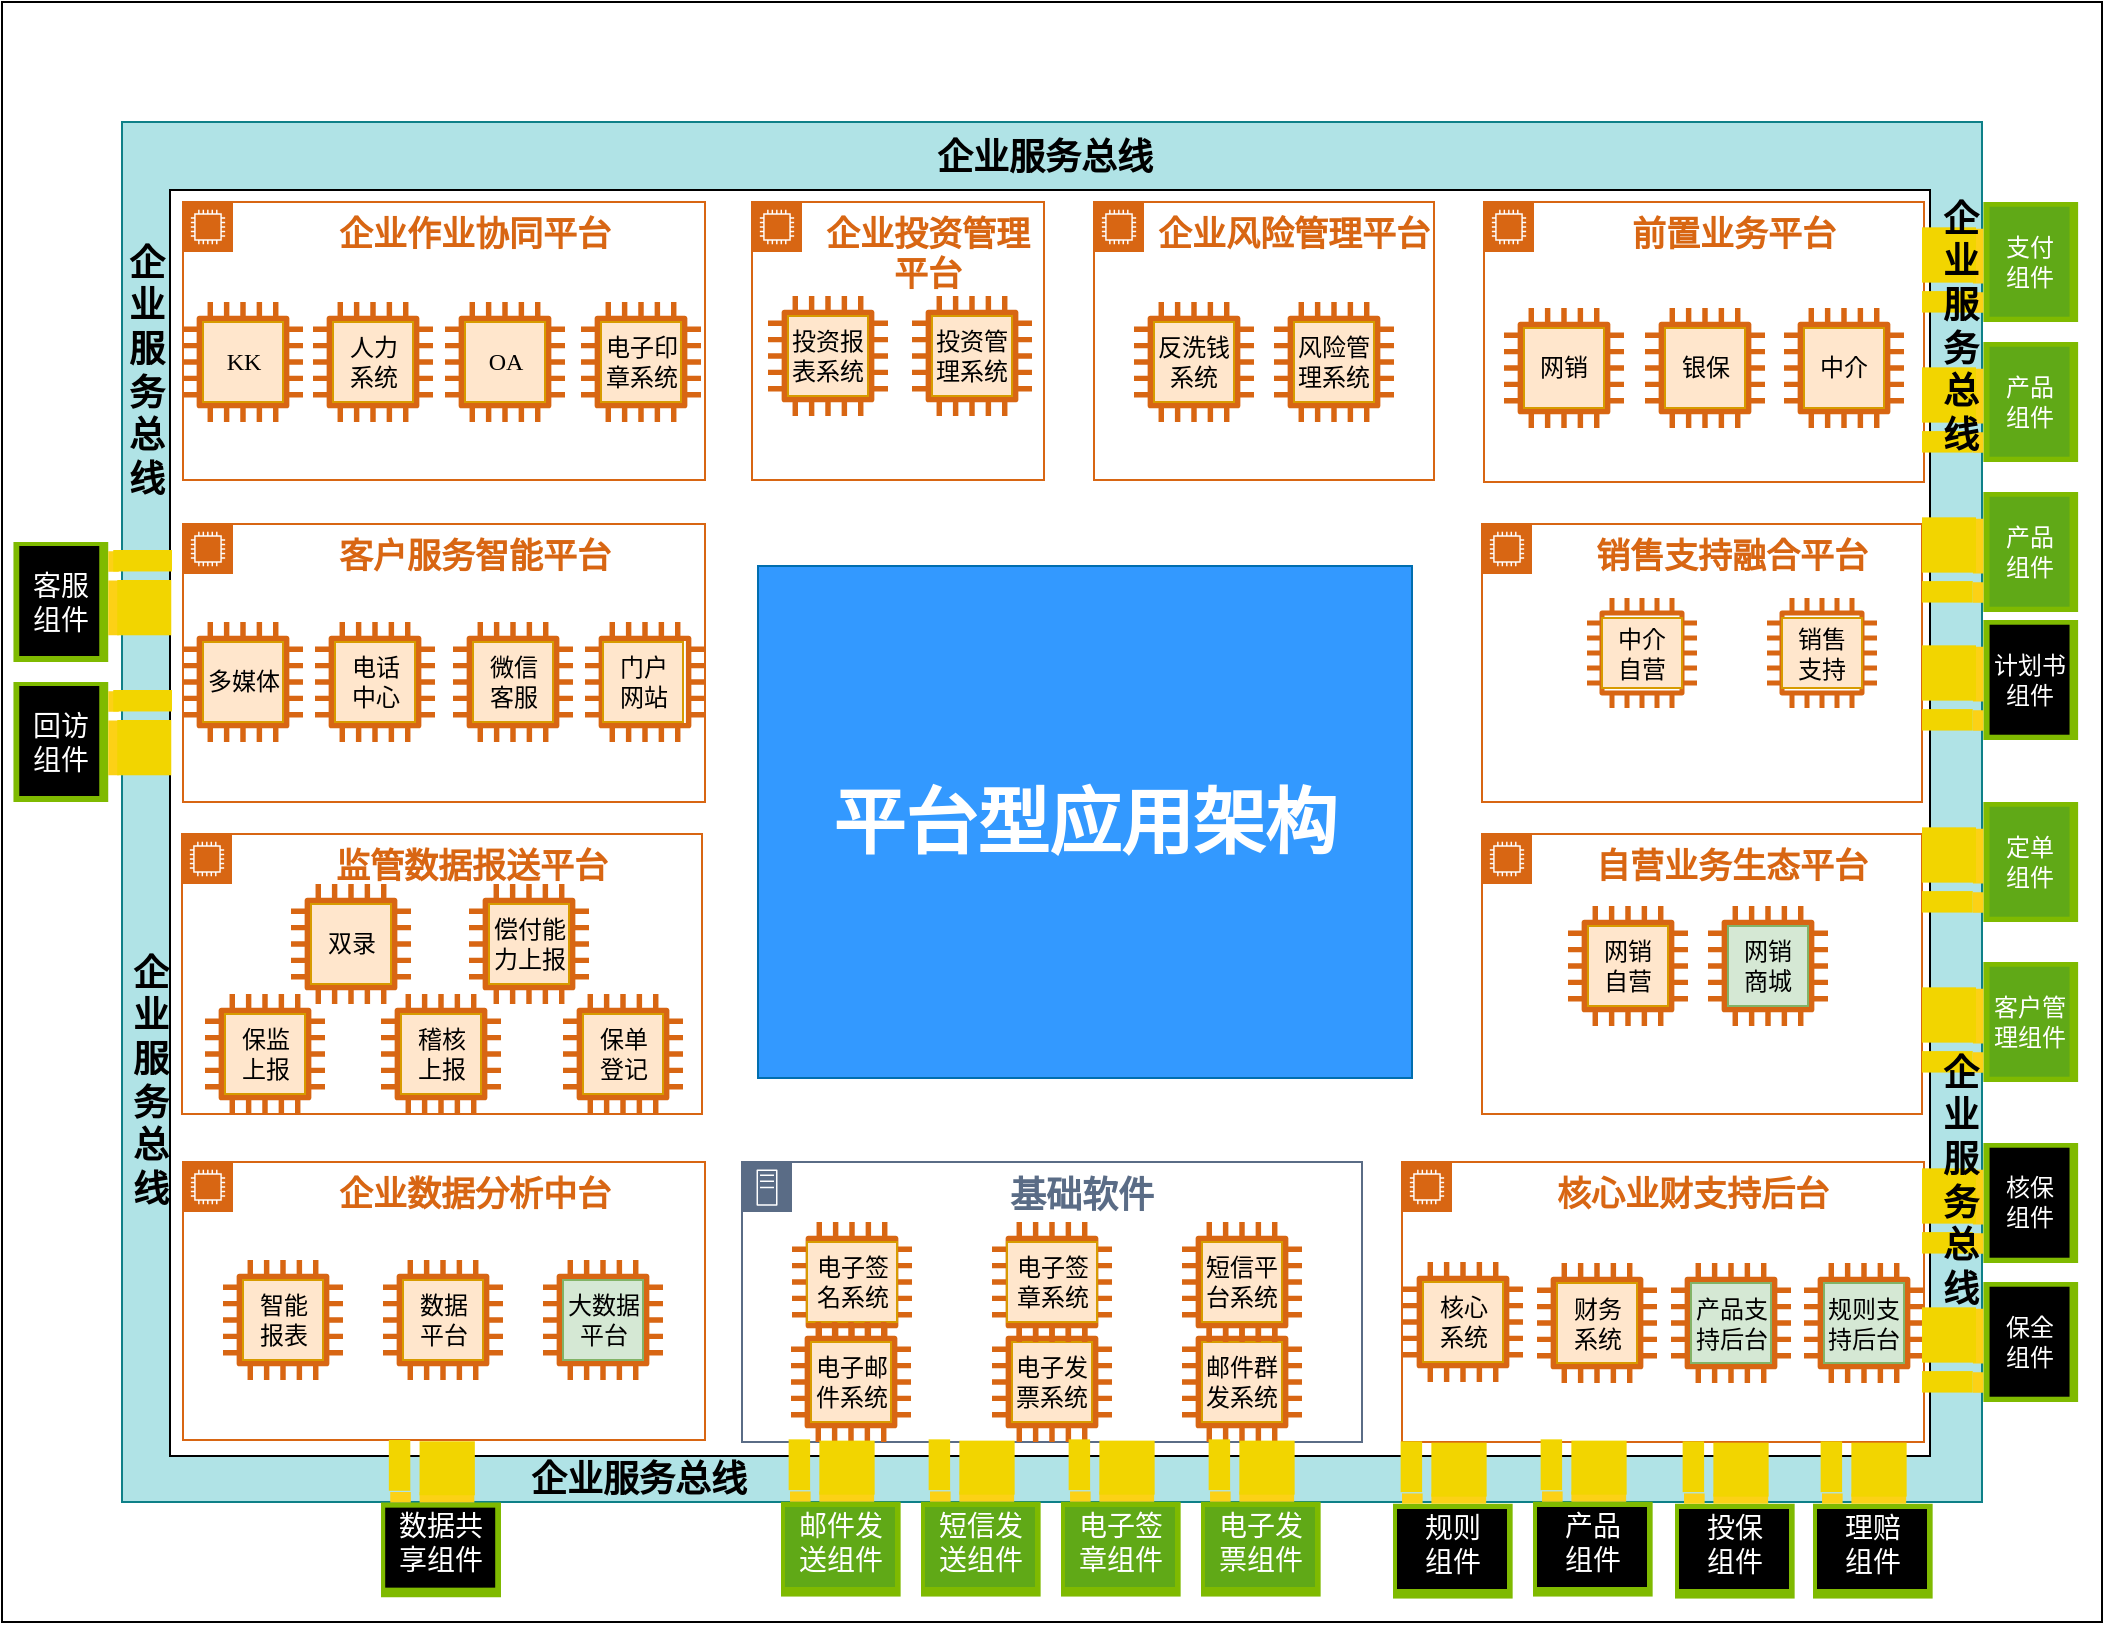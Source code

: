 <mxfile version="14.1.8" type="github">
  <diagram id="sYKwXVKbv2uJBlUBfK5V" name="第 1 页">
    <mxGraphModel dx="1520" dy="872" grid="1" gridSize="10" guides="1" tooltips="1" connect="0" arrows="1" fold="1" page="1" pageScale="1" pageWidth="1600" pageHeight="900" math="0" shadow="0">
      <root>
        <mxCell id="0" />
        <mxCell id="1" parent="0" />
        <mxCell id="cvLDwklnUyzjiHEsLTep-539" value="" style="rounded=0;whiteSpace=wrap;html=1;strokeColor=#000000;strokeWidth=1;fillColor=none;" vertex="1" parent="1">
          <mxGeometry x="140" y="30" width="1050" height="810" as="geometry" />
        </mxCell>
        <mxCell id="cvLDwklnUyzjiHEsLTep-346" value="" style="rounded=0;whiteSpace=wrap;html=1;fillColor=#b0e3e6;strokeColor=#0e8088;" vertex="1" parent="1">
          <mxGeometry x="200" y="90" width="930" height="690" as="geometry" />
        </mxCell>
        <mxCell id="cvLDwklnUyzjiHEsLTep-184" value="" style="verticalLabelPosition=bottom;verticalAlign=top;html=1;shape=mxgraph.basic.rect;fillColor2=none;strokeWidth=1;size=20;indent=5;" vertex="1" parent="1">
          <mxGeometry x="224" y="124" width="880" height="633" as="geometry" />
        </mxCell>
        <mxCell id="cvLDwklnUyzjiHEsLTep-337" value="" style="group" vertex="1" connectable="0" parent="1">
          <mxGeometry x="230.5" y="291" width="261" height="139" as="geometry" />
        </mxCell>
        <mxCell id="cvLDwklnUyzjiHEsLTep-235" value="&lt;b&gt;&lt;font style=&quot;font-size: 17px&quot;&gt;客户服务智能平台&lt;/font&gt;&lt;/b&gt;" style="points=[[0,0],[0.25,0],[0.5,0],[0.75,0],[1,0],[1,0.25],[1,0.5],[1,0.75],[1,1],[0.75,1],[0.5,1],[0.25,1],[0,1],[0,0.75],[0,0.5],[0,0.25]];outlineConnect=0;gradientColor=none;html=1;whiteSpace=wrap;fontSize=12;fontStyle=0;shape=mxgraph.aws4.group;grIcon=mxgraph.aws4.group_ec2_instance_contents;strokeColor=#D86613;fillColor=none;verticalAlign=top;align=center;spacingLeft=30;fontColor=#D86613;dashed=0;" vertex="1" parent="cvLDwklnUyzjiHEsLTep-337">
          <mxGeometry width="261" height="139" as="geometry" />
        </mxCell>
        <mxCell id="cvLDwklnUyzjiHEsLTep-243" value="" style="group" vertex="1" connectable="0" parent="cvLDwklnUyzjiHEsLTep-337">
          <mxGeometry y="49" width="60" height="60" as="geometry" />
        </mxCell>
        <mxCell id="cvLDwklnUyzjiHEsLTep-244" value="" style="outlineConnect=0;fontColor=#232F3E;gradientColor=none;fillColor=#D86613;strokeColor=none;dashed=0;verticalLabelPosition=bottom;verticalAlign=top;align=center;html=1;fontSize=12;fontStyle=0;aspect=fixed;pointerEvents=1;shape=mxgraph.aws4.instance2;labelBackgroundColor=none;" vertex="1" parent="cvLDwklnUyzjiHEsLTep-243">
          <mxGeometry width="60" height="60" as="geometry" />
        </mxCell>
        <mxCell id="cvLDwklnUyzjiHEsLTep-245" value="多媒体" style="whiteSpace=wrap;html=1;labelBackgroundColor=none;fontFamily=Comic Sans MS;fillColor=#ffe6cc;strokeColor=#d79b00;" vertex="1" parent="cvLDwklnUyzjiHEsLTep-243">
          <mxGeometry x="10" y="10" width="40" height="40" as="geometry" />
        </mxCell>
        <mxCell id="cvLDwklnUyzjiHEsLTep-246" value="" style="group" vertex="1" connectable="0" parent="cvLDwklnUyzjiHEsLTep-337">
          <mxGeometry x="66" y="49" width="60" height="60" as="geometry" />
        </mxCell>
        <mxCell id="cvLDwklnUyzjiHEsLTep-247" value="" style="outlineConnect=0;fontColor=#232F3E;gradientColor=none;fillColor=#D86613;strokeColor=none;dashed=0;verticalLabelPosition=bottom;verticalAlign=top;align=center;html=1;fontSize=12;fontStyle=0;aspect=fixed;pointerEvents=1;shape=mxgraph.aws4.instance2;labelBackgroundColor=none;" vertex="1" parent="cvLDwklnUyzjiHEsLTep-246">
          <mxGeometry width="60" height="60" as="geometry" />
        </mxCell>
        <mxCell id="cvLDwklnUyzjiHEsLTep-248" value="电话&lt;br&gt;中心" style="whiteSpace=wrap;html=1;labelBackgroundColor=none;fontFamily=Comic Sans MS;fillColor=#ffe6cc;strokeColor=#d79b00;" vertex="1" parent="cvLDwklnUyzjiHEsLTep-246">
          <mxGeometry x="10" y="10" width="40" height="40" as="geometry" />
        </mxCell>
        <mxCell id="cvLDwklnUyzjiHEsLTep-249" value="" style="group" vertex="1" connectable="0" parent="cvLDwklnUyzjiHEsLTep-337">
          <mxGeometry x="135" y="49" width="60" height="60" as="geometry" />
        </mxCell>
        <mxCell id="cvLDwklnUyzjiHEsLTep-250" value="" style="outlineConnect=0;fontColor=#232F3E;gradientColor=none;fillColor=#D86613;strokeColor=none;dashed=0;verticalLabelPosition=bottom;verticalAlign=top;align=center;html=1;fontSize=12;fontStyle=0;aspect=fixed;pointerEvents=1;shape=mxgraph.aws4.instance2;labelBackgroundColor=none;" vertex="1" parent="cvLDwklnUyzjiHEsLTep-249">
          <mxGeometry width="60" height="60" as="geometry" />
        </mxCell>
        <mxCell id="cvLDwklnUyzjiHEsLTep-251" value="微信&lt;br&gt;客服&lt;br&gt;" style="whiteSpace=wrap;html=1;labelBackgroundColor=none;fontFamily=Comic Sans MS;fillColor=#ffe6cc;strokeColor=#d79b00;" vertex="1" parent="cvLDwklnUyzjiHEsLTep-249">
          <mxGeometry x="10" y="10" width="40" height="40" as="geometry" />
        </mxCell>
        <mxCell id="cvLDwklnUyzjiHEsLTep-252" value="" style="group" vertex="1" connectable="0" parent="cvLDwklnUyzjiHEsLTep-337">
          <mxGeometry x="201" y="49" width="60" height="60" as="geometry" />
        </mxCell>
        <mxCell id="cvLDwklnUyzjiHEsLTep-253" value="" style="outlineConnect=0;fontColor=#232F3E;gradientColor=none;fillColor=#D86613;strokeColor=none;dashed=0;verticalLabelPosition=bottom;verticalAlign=top;align=center;html=1;fontSize=12;fontStyle=0;aspect=fixed;pointerEvents=1;shape=mxgraph.aws4.instance2;labelBackgroundColor=none;" vertex="1" parent="cvLDwklnUyzjiHEsLTep-252">
          <mxGeometry width="60" height="60" as="geometry" />
        </mxCell>
        <mxCell id="cvLDwklnUyzjiHEsLTep-254" value="门户&lt;br&gt;网站" style="whiteSpace=wrap;html=1;labelBackgroundColor=none;fontFamily=Comic Sans MS;fillColor=#ffe6cc;strokeColor=#d79b00;" vertex="1" parent="cvLDwklnUyzjiHEsLTep-252">
          <mxGeometry x="9" y="10" width="40" height="40" as="geometry" />
        </mxCell>
        <mxCell id="cvLDwklnUyzjiHEsLTep-338" value="" style="group" vertex="1" connectable="0" parent="1">
          <mxGeometry x="230.5" y="610" width="261" height="139" as="geometry" />
        </mxCell>
        <mxCell id="cvLDwklnUyzjiHEsLTep-236" value="&lt;b&gt;&lt;font style=&quot;font-size: 17px&quot;&gt;企业数据分析中台&lt;/font&gt;&lt;/b&gt;" style="points=[[0,0],[0.25,0],[0.5,0],[0.75,0],[1,0],[1,0.25],[1,0.5],[1,0.75],[1,1],[0.75,1],[0.5,1],[0.25,1],[0,1],[0,0.75],[0,0.5],[0,0.25]];outlineConnect=0;gradientColor=none;html=1;whiteSpace=wrap;fontSize=12;fontStyle=0;shape=mxgraph.aws4.group;grIcon=mxgraph.aws4.group_ec2_instance_contents;strokeColor=#D86613;fillColor=none;verticalAlign=top;align=center;spacingLeft=30;fontColor=#D86613;dashed=0;" vertex="1" parent="cvLDwklnUyzjiHEsLTep-338">
          <mxGeometry width="261" height="139" as="geometry" />
        </mxCell>
        <mxCell id="cvLDwklnUyzjiHEsLTep-255" value="" style="group" vertex="1" connectable="0" parent="cvLDwklnUyzjiHEsLTep-338">
          <mxGeometry x="20" y="49" width="60" height="60" as="geometry" />
        </mxCell>
        <mxCell id="cvLDwklnUyzjiHEsLTep-256" value="" style="outlineConnect=0;fontColor=#232F3E;gradientColor=none;fillColor=#D86613;strokeColor=none;dashed=0;verticalLabelPosition=bottom;verticalAlign=top;align=center;html=1;fontSize=12;fontStyle=0;aspect=fixed;pointerEvents=1;shape=mxgraph.aws4.instance2;labelBackgroundColor=none;" vertex="1" parent="cvLDwklnUyzjiHEsLTep-255">
          <mxGeometry width="60" height="60" as="geometry" />
        </mxCell>
        <mxCell id="cvLDwklnUyzjiHEsLTep-257" value="智能&lt;br&gt;报表" style="whiteSpace=wrap;html=1;labelBackgroundColor=none;fontFamily=Comic Sans MS;fillColor=#ffe6cc;strokeColor=#d79b00;" vertex="1" parent="cvLDwklnUyzjiHEsLTep-255">
          <mxGeometry x="10" y="10" width="40" height="40" as="geometry" />
        </mxCell>
        <mxCell id="cvLDwklnUyzjiHEsLTep-258" value="" style="group" vertex="1" connectable="0" parent="cvLDwklnUyzjiHEsLTep-338">
          <mxGeometry x="100" y="49" width="60" height="60" as="geometry" />
        </mxCell>
        <mxCell id="cvLDwklnUyzjiHEsLTep-259" value="" style="outlineConnect=0;fontColor=#232F3E;gradientColor=none;fillColor=#D86613;strokeColor=none;dashed=0;verticalLabelPosition=bottom;verticalAlign=top;align=center;html=1;fontSize=12;fontStyle=0;aspect=fixed;pointerEvents=1;shape=mxgraph.aws4.instance2;labelBackgroundColor=none;" vertex="1" parent="cvLDwklnUyzjiHEsLTep-258">
          <mxGeometry width="60" height="60" as="geometry" />
        </mxCell>
        <mxCell id="cvLDwklnUyzjiHEsLTep-260" value="数据&lt;br&gt;平台" style="whiteSpace=wrap;html=1;labelBackgroundColor=none;fontFamily=Comic Sans MS;fillColor=#ffe6cc;strokeColor=#d79b00;" vertex="1" parent="cvLDwklnUyzjiHEsLTep-258">
          <mxGeometry x="10" y="10" width="40" height="40" as="geometry" />
        </mxCell>
        <mxCell id="cvLDwklnUyzjiHEsLTep-267" value="" style="group" vertex="1" connectable="0" parent="cvLDwklnUyzjiHEsLTep-338">
          <mxGeometry x="180" y="49" width="60" height="60" as="geometry" />
        </mxCell>
        <mxCell id="cvLDwklnUyzjiHEsLTep-268" value="" style="outlineConnect=0;fontColor=#232F3E;gradientColor=none;fillColor=#D86613;strokeColor=none;dashed=0;verticalLabelPosition=bottom;verticalAlign=top;align=center;html=1;fontSize=12;fontStyle=0;aspect=fixed;pointerEvents=1;shape=mxgraph.aws4.instance2;labelBackgroundColor=none;" vertex="1" parent="cvLDwklnUyzjiHEsLTep-267">
          <mxGeometry width="60" height="60" as="geometry" />
        </mxCell>
        <mxCell id="cvLDwklnUyzjiHEsLTep-269" value="大数据&lt;br&gt;平台" style="whiteSpace=wrap;html=1;labelBackgroundColor=none;fontFamily=Comic Sans MS;fillColor=#d5e8d4;strokeColor=#82b366;" vertex="1" parent="cvLDwklnUyzjiHEsLTep-267">
          <mxGeometry x="10" y="10" width="40" height="40" as="geometry" />
        </mxCell>
        <mxCell id="cvLDwklnUyzjiHEsLTep-340" value="" style="group" vertex="1" connectable="0" parent="1">
          <mxGeometry x="515" y="130" width="146" height="139" as="geometry" />
        </mxCell>
        <mxCell id="cvLDwklnUyzjiHEsLTep-272" value="&lt;b&gt;&lt;font style=&quot;font-size: 17px&quot;&gt;企业投资管理平台&lt;/font&gt;&lt;/b&gt;" style="points=[[0,0],[0.25,0],[0.5,0],[0.75,0],[1,0],[1,0.25],[1,0.5],[1,0.75],[1,1],[0.75,1],[0.5,1],[0.25,1],[0,1],[0,0.75],[0,0.5],[0,0.25]];outlineConnect=0;gradientColor=none;html=1;whiteSpace=wrap;fontSize=12;fontStyle=0;shape=mxgraph.aws4.group;grIcon=mxgraph.aws4.group_ec2_instance_contents;strokeColor=#D86613;fillColor=none;verticalAlign=top;align=center;spacingLeft=30;fontColor=#D86613;dashed=0;" vertex="1" parent="cvLDwklnUyzjiHEsLTep-340">
          <mxGeometry width="146" height="139" as="geometry" />
        </mxCell>
        <mxCell id="cvLDwklnUyzjiHEsLTep-298" value="" style="group" vertex="1" connectable="0" parent="cvLDwklnUyzjiHEsLTep-340">
          <mxGeometry x="8" y="47" width="60" height="60" as="geometry" />
        </mxCell>
        <mxCell id="cvLDwklnUyzjiHEsLTep-299" value="" style="outlineConnect=0;fontColor=#232F3E;gradientColor=none;fillColor=#D86613;strokeColor=none;dashed=0;verticalLabelPosition=bottom;verticalAlign=top;align=center;html=1;fontSize=12;fontStyle=0;aspect=fixed;pointerEvents=1;shape=mxgraph.aws4.instance2;labelBackgroundColor=none;" vertex="1" parent="cvLDwklnUyzjiHEsLTep-298">
          <mxGeometry width="60" height="60" as="geometry" />
        </mxCell>
        <mxCell id="cvLDwklnUyzjiHEsLTep-300" value="投资报表系统" style="whiteSpace=wrap;html=1;labelBackgroundColor=none;fontFamily=Comic Sans MS;fillColor=#ffe6cc;strokeColor=#d79b00;align=center;" vertex="1" parent="cvLDwklnUyzjiHEsLTep-298">
          <mxGeometry x="10" y="10" width="40" height="40" as="geometry" />
        </mxCell>
        <mxCell id="cvLDwklnUyzjiHEsLTep-301" value="" style="group" vertex="1" connectable="0" parent="cvLDwklnUyzjiHEsLTep-340">
          <mxGeometry x="80" y="47" width="60" height="60" as="geometry" />
        </mxCell>
        <mxCell id="cvLDwklnUyzjiHEsLTep-302" value="" style="outlineConnect=0;fontColor=#232F3E;gradientColor=none;fillColor=#D86613;strokeColor=none;dashed=0;verticalLabelPosition=bottom;verticalAlign=top;align=center;html=1;fontSize=12;fontStyle=0;aspect=fixed;pointerEvents=1;shape=mxgraph.aws4.instance2;labelBackgroundColor=none;" vertex="1" parent="cvLDwklnUyzjiHEsLTep-301">
          <mxGeometry width="60" height="60" as="geometry" />
        </mxCell>
        <mxCell id="cvLDwklnUyzjiHEsLTep-303" value="投资管理系统" style="whiteSpace=wrap;html=1;labelBackgroundColor=none;fontFamily=Comic Sans MS;fillColor=#ffe6cc;strokeColor=#d79b00;align=center;" vertex="1" parent="cvLDwklnUyzjiHEsLTep-301">
          <mxGeometry x="10" y="10" width="40" height="40" as="geometry" />
        </mxCell>
        <mxCell id="cvLDwklnUyzjiHEsLTep-341" value="" style="group" vertex="1" connectable="0" parent="1">
          <mxGeometry x="686" y="130" width="170" height="139" as="geometry" />
        </mxCell>
        <mxCell id="cvLDwklnUyzjiHEsLTep-273" value="&lt;b&gt;&lt;font style=&quot;font-size: 17px&quot;&gt;企业风险管理平台&lt;/font&gt;&lt;/b&gt;" style="points=[[0,0],[0.25,0],[0.5,0],[0.75,0],[1,0],[1,0.25],[1,0.5],[1,0.75],[1,1],[0.75,1],[0.5,1],[0.25,1],[0,1],[0,0.75],[0,0.5],[0,0.25]];outlineConnect=0;gradientColor=none;html=1;whiteSpace=wrap;fontSize=12;fontStyle=0;shape=mxgraph.aws4.group;grIcon=mxgraph.aws4.group_ec2_instance_contents;strokeColor=#D86613;fillColor=none;verticalAlign=top;align=center;spacingLeft=30;fontColor=#D86613;dashed=0;" vertex="1" parent="cvLDwklnUyzjiHEsLTep-341">
          <mxGeometry width="170" height="139" as="geometry" />
        </mxCell>
        <mxCell id="cvLDwklnUyzjiHEsLTep-304" value="" style="group" vertex="1" connectable="0" parent="cvLDwklnUyzjiHEsLTep-341">
          <mxGeometry x="20" y="50" width="60" height="60" as="geometry" />
        </mxCell>
        <mxCell id="cvLDwklnUyzjiHEsLTep-305" value="" style="outlineConnect=0;fontColor=#232F3E;gradientColor=none;fillColor=#D86613;strokeColor=none;dashed=0;verticalLabelPosition=bottom;verticalAlign=top;align=center;html=1;fontSize=12;fontStyle=0;aspect=fixed;pointerEvents=1;shape=mxgraph.aws4.instance2;labelBackgroundColor=none;" vertex="1" parent="cvLDwklnUyzjiHEsLTep-304">
          <mxGeometry width="60" height="60" as="geometry" />
        </mxCell>
        <mxCell id="cvLDwklnUyzjiHEsLTep-306" value="反洗钱系统" style="whiteSpace=wrap;html=1;labelBackgroundColor=none;fontFamily=Comic Sans MS;fillColor=#ffe6cc;strokeColor=#d79b00;align=center;" vertex="1" parent="cvLDwklnUyzjiHEsLTep-304">
          <mxGeometry x="10" y="10" width="40" height="40" as="geometry" />
        </mxCell>
        <mxCell id="cvLDwklnUyzjiHEsLTep-307" value="" style="group" vertex="1" connectable="0" parent="cvLDwklnUyzjiHEsLTep-341">
          <mxGeometry x="90" y="50" width="60" height="60" as="geometry" />
        </mxCell>
        <mxCell id="cvLDwklnUyzjiHEsLTep-308" value="" style="outlineConnect=0;fontColor=#232F3E;gradientColor=none;fillColor=#D86613;strokeColor=none;dashed=0;verticalLabelPosition=bottom;verticalAlign=top;align=center;html=1;fontSize=12;fontStyle=0;aspect=fixed;pointerEvents=1;shape=mxgraph.aws4.instance2;labelBackgroundColor=none;" vertex="1" parent="cvLDwklnUyzjiHEsLTep-307">
          <mxGeometry width="60" height="60" as="geometry" />
        </mxCell>
        <mxCell id="cvLDwklnUyzjiHEsLTep-309" value="风险管理系统" style="whiteSpace=wrap;html=1;labelBackgroundColor=none;fontFamily=Comic Sans MS;fillColor=#ffe6cc;strokeColor=#d79b00;align=center;" vertex="1" parent="cvLDwklnUyzjiHEsLTep-307">
          <mxGeometry x="10" y="10" width="40" height="40" as="geometry" />
        </mxCell>
        <mxCell id="cvLDwklnUyzjiHEsLTep-342" value="" style="group" vertex="1" connectable="0" parent="1">
          <mxGeometry x="230.5" y="130" width="261" height="139" as="geometry" />
        </mxCell>
        <mxCell id="cvLDwklnUyzjiHEsLTep-271" value="&lt;b&gt;&lt;font style=&quot;font-size: 17px&quot;&gt;企业作业协同平台&lt;/font&gt;&lt;/b&gt;" style="points=[[0,0],[0.25,0],[0.5,0],[0.75,0],[1,0],[1,0.25],[1,0.5],[1,0.75],[1,1],[0.75,1],[0.5,1],[0.25,1],[0,1],[0,0.75],[0,0.5],[0,0.25]];outlineConnect=0;gradientColor=none;html=1;whiteSpace=wrap;fontSize=12;fontStyle=0;shape=mxgraph.aws4.group;grIcon=mxgraph.aws4.group_ec2_instance_contents;strokeColor=#D86613;fillColor=none;verticalAlign=top;align=center;spacingLeft=30;fontColor=#D86613;dashed=0;" vertex="1" parent="cvLDwklnUyzjiHEsLTep-342">
          <mxGeometry width="261" height="139" as="geometry" />
        </mxCell>
        <mxCell id="cvLDwklnUyzjiHEsLTep-289" value="" style="group" vertex="1" connectable="0" parent="cvLDwklnUyzjiHEsLTep-342">
          <mxGeometry y="50" width="60" height="60" as="geometry" />
        </mxCell>
        <mxCell id="cvLDwklnUyzjiHEsLTep-290" value="" style="outlineConnect=0;fontColor=#232F3E;gradientColor=none;fillColor=#D86613;strokeColor=none;dashed=0;verticalLabelPosition=bottom;verticalAlign=top;align=center;html=1;fontSize=12;fontStyle=0;aspect=fixed;pointerEvents=1;shape=mxgraph.aws4.instance2;labelBackgroundColor=none;" vertex="1" parent="cvLDwklnUyzjiHEsLTep-289">
          <mxGeometry width="60" height="60" as="geometry" />
        </mxCell>
        <mxCell id="cvLDwklnUyzjiHEsLTep-291" value="KK" style="whiteSpace=wrap;html=1;labelBackgroundColor=none;fontFamily=Comic Sans MS;fillColor=#ffe6cc;strokeColor=#d79b00;align=center;" vertex="1" parent="cvLDwklnUyzjiHEsLTep-289">
          <mxGeometry x="10" y="10" width="40" height="40" as="geometry" />
        </mxCell>
        <mxCell id="cvLDwklnUyzjiHEsLTep-292" value="" style="group" vertex="1" connectable="0" parent="cvLDwklnUyzjiHEsLTep-342">
          <mxGeometry x="65" y="50" width="60" height="60" as="geometry" />
        </mxCell>
        <mxCell id="cvLDwklnUyzjiHEsLTep-293" value="" style="outlineConnect=0;fontColor=#232F3E;gradientColor=none;fillColor=#D86613;strokeColor=none;dashed=0;verticalLabelPosition=bottom;verticalAlign=top;align=center;html=1;fontSize=12;fontStyle=0;aspect=fixed;pointerEvents=1;shape=mxgraph.aws4.instance2;labelBackgroundColor=none;" vertex="1" parent="cvLDwklnUyzjiHEsLTep-292">
          <mxGeometry width="60" height="60" as="geometry" />
        </mxCell>
        <mxCell id="cvLDwklnUyzjiHEsLTep-294" value="人力&lt;br&gt;系统" style="whiteSpace=wrap;html=1;labelBackgroundColor=none;fontFamily=Comic Sans MS;fillColor=#ffe6cc;strokeColor=#d79b00;align=center;" vertex="1" parent="cvLDwklnUyzjiHEsLTep-292">
          <mxGeometry x="10" y="10" width="40" height="40" as="geometry" />
        </mxCell>
        <mxCell id="cvLDwklnUyzjiHEsLTep-295" value="" style="group" vertex="1" connectable="0" parent="cvLDwklnUyzjiHEsLTep-342">
          <mxGeometry x="131" y="50" width="60" height="60" as="geometry" />
        </mxCell>
        <mxCell id="cvLDwklnUyzjiHEsLTep-296" value="" style="outlineConnect=0;fontColor=#232F3E;gradientColor=none;fillColor=#D86613;strokeColor=none;dashed=0;verticalLabelPosition=bottom;verticalAlign=top;align=center;html=1;fontSize=12;fontStyle=0;aspect=fixed;pointerEvents=1;shape=mxgraph.aws4.instance2;labelBackgroundColor=none;" vertex="1" parent="cvLDwklnUyzjiHEsLTep-295">
          <mxGeometry width="60" height="60" as="geometry" />
        </mxCell>
        <mxCell id="cvLDwklnUyzjiHEsLTep-297" value="OA" style="whiteSpace=wrap;html=1;labelBackgroundColor=none;fontFamily=Comic Sans MS;fillColor=#ffe6cc;strokeColor=#d79b00;align=center;" vertex="1" parent="cvLDwklnUyzjiHEsLTep-295">
          <mxGeometry x="10" y="10" width="40" height="40" as="geometry" />
        </mxCell>
        <mxCell id="cvLDwklnUyzjiHEsLTep-310" value="" style="group" vertex="1" connectable="0" parent="cvLDwklnUyzjiHEsLTep-342">
          <mxGeometry x="199" y="50" width="60" height="60" as="geometry" />
        </mxCell>
        <mxCell id="cvLDwklnUyzjiHEsLTep-311" value="" style="outlineConnect=0;fontColor=#232F3E;gradientColor=none;fillColor=#D86613;strokeColor=none;dashed=0;verticalLabelPosition=bottom;verticalAlign=top;align=center;html=1;fontSize=12;fontStyle=0;aspect=fixed;pointerEvents=1;shape=mxgraph.aws4.instance2;labelBackgroundColor=none;" vertex="1" parent="cvLDwklnUyzjiHEsLTep-310">
          <mxGeometry width="60" height="60" as="geometry" />
        </mxCell>
        <mxCell id="cvLDwklnUyzjiHEsLTep-312" value="电子印章系统" style="whiteSpace=wrap;html=1;labelBackgroundColor=none;fontFamily=Comic Sans MS;fillColor=#ffe6cc;strokeColor=#d79b00;align=center;" vertex="1" parent="cvLDwklnUyzjiHEsLTep-310">
          <mxGeometry x="10" y="10" width="40" height="40" as="geometry" />
        </mxCell>
        <mxCell id="cvLDwklnUyzjiHEsLTep-313" value="&lt;font style=&quot;font-size: 18px&quot;&gt;&lt;b&gt;基础软件&lt;/b&gt;&lt;/font&gt;" style="points=[[0,0],[0.25,0],[0.5,0],[0.75,0],[1,0],[1,0.25],[1,0.5],[1,0.75],[1,1],[0.75,1],[0.5,1],[0.25,1],[0,1],[0,0.75],[0,0.5],[0,0.25]];outlineConnect=0;gradientColor=none;html=1;whiteSpace=wrap;fontSize=12;fontStyle=0;shape=mxgraph.aws4.group;grIcon=mxgraph.aws4.group_on_premise;strokeColor=#5A6C86;fillColor=none;verticalAlign=top;align=center;spacingLeft=30;fontColor=#5A6C86;dashed=0;labelBackgroundColor=none;" vertex="1" parent="1">
          <mxGeometry x="510" y="610" width="310" height="140" as="geometry" />
        </mxCell>
        <mxCell id="cvLDwklnUyzjiHEsLTep-314" value="" style="group" vertex="1" connectable="0" parent="1">
          <mxGeometry x="635" y="690" width="60" height="60" as="geometry" />
        </mxCell>
        <mxCell id="cvLDwklnUyzjiHEsLTep-315" value="" style="outlineConnect=0;fontColor=#232F3E;gradientColor=none;fillColor=#D86613;strokeColor=none;dashed=0;verticalLabelPosition=bottom;verticalAlign=top;align=center;html=1;fontSize=12;fontStyle=0;aspect=fixed;pointerEvents=1;shape=mxgraph.aws4.instance2;labelBackgroundColor=none;" vertex="1" parent="cvLDwklnUyzjiHEsLTep-314">
          <mxGeometry width="60" height="60" as="geometry" />
        </mxCell>
        <mxCell id="cvLDwklnUyzjiHEsLTep-316" value="电子发票系统" style="whiteSpace=wrap;html=1;labelBackgroundColor=none;fontFamily=Comic Sans MS;fillColor=#ffe6cc;strokeColor=#d79b00;align=center;" vertex="1" parent="cvLDwklnUyzjiHEsLTep-314">
          <mxGeometry x="10" y="10" width="40" height="40" as="geometry" />
        </mxCell>
        <mxCell id="cvLDwklnUyzjiHEsLTep-317" value="" style="group" vertex="1" connectable="0" parent="1">
          <mxGeometry x="730" y="690" width="60" height="60" as="geometry" />
        </mxCell>
        <mxCell id="cvLDwklnUyzjiHEsLTep-318" value="" style="outlineConnect=0;fontColor=#232F3E;gradientColor=none;fillColor=#D86613;strokeColor=none;dashed=0;verticalLabelPosition=bottom;verticalAlign=top;align=center;html=1;fontSize=12;fontStyle=0;aspect=fixed;pointerEvents=1;shape=mxgraph.aws4.instance2;labelBackgroundColor=none;" vertex="1" parent="cvLDwklnUyzjiHEsLTep-317">
          <mxGeometry width="60" height="60" as="geometry" />
        </mxCell>
        <mxCell id="cvLDwklnUyzjiHEsLTep-319" value="邮件群发系统" style="whiteSpace=wrap;html=1;labelBackgroundColor=none;fontFamily=Comic Sans MS;fillColor=#ffe6cc;strokeColor=#d79b00;align=center;" vertex="1" parent="cvLDwklnUyzjiHEsLTep-317">
          <mxGeometry x="10" y="10" width="40" height="40" as="geometry" />
        </mxCell>
        <mxCell id="cvLDwklnUyzjiHEsLTep-320" value="" style="group" vertex="1" connectable="0" parent="1">
          <mxGeometry x="532.5" y="640" width="65" height="60" as="geometry" />
        </mxCell>
        <mxCell id="cvLDwklnUyzjiHEsLTep-321" value="" style="outlineConnect=0;fontColor=#232F3E;gradientColor=none;fillColor=#D86613;strokeColor=none;dashed=0;verticalLabelPosition=bottom;verticalAlign=top;align=center;html=1;fontSize=12;fontStyle=0;aspect=fixed;pointerEvents=1;shape=mxgraph.aws4.instance2;labelBackgroundColor=none;" vertex="1" parent="cvLDwklnUyzjiHEsLTep-320">
          <mxGeometry width="65" height="60" as="geometry" />
        </mxCell>
        <mxCell id="cvLDwklnUyzjiHEsLTep-322" value="电子签名系统" style="whiteSpace=wrap;html=1;labelBackgroundColor=none;fontFamily=Comic Sans MS;fillColor=#ffe6cc;strokeColor=#d79b00;align=center;" vertex="1" parent="cvLDwklnUyzjiHEsLTep-320">
          <mxGeometry x="10" y="10" width="45" height="40" as="geometry" />
        </mxCell>
        <mxCell id="cvLDwklnUyzjiHEsLTep-323" value="" style="group" vertex="1" connectable="0" parent="1">
          <mxGeometry x="632.5" y="640" width="65" height="60" as="geometry" />
        </mxCell>
        <mxCell id="cvLDwklnUyzjiHEsLTep-324" value="" style="outlineConnect=0;fontColor=#232F3E;gradientColor=none;fillColor=#D86613;strokeColor=none;dashed=0;verticalLabelPosition=bottom;verticalAlign=top;align=center;html=1;fontSize=12;fontStyle=0;aspect=fixed;pointerEvents=1;shape=mxgraph.aws4.instance2;labelBackgroundColor=none;" vertex="1" parent="cvLDwklnUyzjiHEsLTep-323">
          <mxGeometry width="65" height="60" as="geometry" />
        </mxCell>
        <mxCell id="cvLDwklnUyzjiHEsLTep-325" value="电子签章系统" style="whiteSpace=wrap;html=1;labelBackgroundColor=none;fontFamily=Comic Sans MS;fillColor=#ffe6cc;strokeColor=#d79b00;align=center;" vertex="1" parent="cvLDwklnUyzjiHEsLTep-323">
          <mxGeometry x="10" y="10" width="45" height="40" as="geometry" />
        </mxCell>
        <mxCell id="cvLDwklnUyzjiHEsLTep-326" value="" style="group" vertex="1" connectable="0" parent="1">
          <mxGeometry x="730" y="640" width="60" height="60" as="geometry" />
        </mxCell>
        <mxCell id="cvLDwklnUyzjiHEsLTep-327" value="" style="outlineConnect=0;fontColor=#232F3E;gradientColor=none;fillColor=#D86613;strokeColor=none;dashed=0;verticalLabelPosition=bottom;verticalAlign=top;align=center;html=1;fontSize=12;fontStyle=0;aspect=fixed;pointerEvents=1;shape=mxgraph.aws4.instance2;labelBackgroundColor=none;" vertex="1" parent="cvLDwklnUyzjiHEsLTep-326">
          <mxGeometry width="60" height="60" as="geometry" />
        </mxCell>
        <mxCell id="cvLDwklnUyzjiHEsLTep-328" value="短信平台系统" style="whiteSpace=wrap;html=1;labelBackgroundColor=none;fontFamily=Comic Sans MS;fillColor=#ffe6cc;strokeColor=#d79b00;align=center;" vertex="1" parent="cvLDwklnUyzjiHEsLTep-326">
          <mxGeometry x="10" y="10" width="40" height="40" as="geometry" />
        </mxCell>
        <mxCell id="cvLDwklnUyzjiHEsLTep-329" value="" style="group" vertex="1" connectable="0" parent="1">
          <mxGeometry x="534.5" y="690" width="60" height="60" as="geometry" />
        </mxCell>
        <mxCell id="cvLDwklnUyzjiHEsLTep-330" value="" style="outlineConnect=0;fontColor=#232F3E;gradientColor=none;fillColor=#D86613;strokeColor=none;dashed=0;verticalLabelPosition=bottom;verticalAlign=top;align=center;html=1;fontSize=12;fontStyle=0;aspect=fixed;pointerEvents=1;shape=mxgraph.aws4.instance2;labelBackgroundColor=none;" vertex="1" parent="cvLDwklnUyzjiHEsLTep-329">
          <mxGeometry width="60" height="60" as="geometry" />
        </mxCell>
        <mxCell id="cvLDwklnUyzjiHEsLTep-331" value="电子邮件系统" style="whiteSpace=wrap;html=1;labelBackgroundColor=none;fontFamily=Comic Sans MS;fillColor=#ffe6cc;strokeColor=#d79b00;align=center;" vertex="1" parent="cvLDwklnUyzjiHEsLTep-329">
          <mxGeometry x="10" y="10" width="40" height="40" as="geometry" />
        </mxCell>
        <mxCell id="cvLDwklnUyzjiHEsLTep-201" value="&lt;span style=&quot;font-size: 17px&quot;&gt;&lt;b&gt;前置业务平台&lt;/b&gt;&lt;/span&gt;" style="points=[[0,0],[0.25,0],[0.5,0],[0.75,0],[1,0],[1,0.25],[1,0.5],[1,0.75],[1,1],[0.75,1],[0.5,1],[0.25,1],[0,1],[0,0.75],[0,0.5],[0,0.25]];outlineConnect=0;gradientColor=none;html=1;whiteSpace=wrap;fontSize=12;fontStyle=0;shape=mxgraph.aws4.group;grIcon=mxgraph.aws4.group_ec2_instance_contents;strokeColor=#D86613;fillColor=none;verticalAlign=top;align=center;spacingLeft=30;fontColor=#D86613;dashed=0;rotation=0;" vertex="1" parent="1">
          <mxGeometry x="881" y="130" width="220" height="140" as="geometry" />
        </mxCell>
        <mxCell id="cvLDwklnUyzjiHEsLTep-208" value="" style="group" vertex="1" connectable="0" parent="1">
          <mxGeometry x="891" y="183" width="60" height="60" as="geometry" />
        </mxCell>
        <mxCell id="cvLDwklnUyzjiHEsLTep-209" value="" style="outlineConnect=0;fontColor=#232F3E;gradientColor=none;fillColor=#D86613;strokeColor=none;dashed=0;verticalLabelPosition=bottom;verticalAlign=top;align=center;html=1;fontSize=12;fontStyle=0;aspect=fixed;pointerEvents=1;shape=mxgraph.aws4.instance2;labelBackgroundColor=none;" vertex="1" parent="cvLDwklnUyzjiHEsLTep-208">
          <mxGeometry width="60" height="60" as="geometry" />
        </mxCell>
        <mxCell id="cvLDwklnUyzjiHEsLTep-210" value="网销" style="whiteSpace=wrap;html=1;labelBackgroundColor=none;fontFamily=Comic Sans MS;fillColor=#ffe6cc;strokeColor=#d79b00;" vertex="1" parent="cvLDwklnUyzjiHEsLTep-208">
          <mxGeometry x="10" y="10" width="40" height="40" as="geometry" />
        </mxCell>
        <mxCell id="cvLDwklnUyzjiHEsLTep-203" value="" style="outlineConnect=0;fontColor=#232F3E;gradientColor=none;fillColor=#D86613;strokeColor=none;dashed=0;verticalLabelPosition=bottom;verticalAlign=top;align=center;html=1;fontSize=12;fontStyle=0;aspect=fixed;pointerEvents=1;shape=mxgraph.aws4.instance2;labelBackgroundColor=none;" vertex="1" parent="1">
          <mxGeometry x="1031" y="183" width="60" height="60" as="geometry" />
        </mxCell>
        <mxCell id="cvLDwklnUyzjiHEsLTep-204" value="中介" style="whiteSpace=wrap;html=1;labelBackgroundColor=none;fontFamily=Comic Sans MS;fillColor=#ffe6cc;strokeColor=#d79b00;" vertex="1" parent="1">
          <mxGeometry x="1041" y="193" width="40" height="40" as="geometry" />
        </mxCell>
        <mxCell id="cvLDwklnUyzjiHEsLTep-205" value="" style="group;" vertex="1" connectable="0" parent="1">
          <mxGeometry x="961.5" y="183" width="60" height="60" as="geometry" />
        </mxCell>
        <mxCell id="cvLDwklnUyzjiHEsLTep-206" value="" style="outlineConnect=0;fontColor=#232F3E;gradientColor=none;fillColor=#D86613;strokeColor=none;dashed=0;verticalLabelPosition=bottom;verticalAlign=top;align=center;html=1;fontSize=12;fontStyle=0;aspect=fixed;pointerEvents=1;shape=mxgraph.aws4.instance2;labelBackgroundColor=none;" vertex="1" parent="cvLDwklnUyzjiHEsLTep-205">
          <mxGeometry width="60" height="60" as="geometry" />
        </mxCell>
        <mxCell id="cvLDwklnUyzjiHEsLTep-207" value="银保" style="whiteSpace=wrap;html=1;labelBackgroundColor=none;fontFamily=Comic Sans MS;fillColor=#ffe6cc;strokeColor=#d79b00;" vertex="1" parent="cvLDwklnUyzjiHEsLTep-205">
          <mxGeometry x="10" y="10" width="40" height="40" as="geometry" />
        </mxCell>
        <mxCell id="cvLDwklnUyzjiHEsLTep-234" value="&lt;b&gt;&lt;font style=&quot;font-size: 17px&quot;&gt;核心业财支持后台&lt;/font&gt;&lt;/b&gt;" style="points=[[0,0],[0.25,0],[0.5,0],[0.75,0],[1,0],[1,0.25],[1,0.5],[1,0.75],[1,1],[0.75,1],[0.5,1],[0.25,1],[0,1],[0,0.75],[0,0.5],[0,0.25]];outlineConnect=0;gradientColor=none;html=1;whiteSpace=wrap;fontSize=12;fontStyle=0;shape=mxgraph.aws4.group;grIcon=mxgraph.aws4.group_ec2_instance_contents;strokeColor=#D86613;fillColor=none;verticalAlign=top;align=center;spacingLeft=30;fontColor=#D86613;dashed=0;" vertex="1" parent="1">
          <mxGeometry x="840" y="610" width="261" height="140" as="geometry" />
        </mxCell>
        <mxCell id="cvLDwklnUyzjiHEsLTep-237" value="" style="group" vertex="1" connectable="0" parent="1">
          <mxGeometry x="840.5" y="660" width="60" height="60" as="geometry" />
        </mxCell>
        <mxCell id="cvLDwklnUyzjiHEsLTep-238" value="" style="outlineConnect=0;fontColor=#232F3E;gradientColor=none;fillColor=#D86613;strokeColor=none;dashed=0;verticalLabelPosition=bottom;verticalAlign=top;align=center;html=1;fontSize=12;fontStyle=0;aspect=fixed;pointerEvents=1;shape=mxgraph.aws4.instance2;labelBackgroundColor=none;" vertex="1" parent="cvLDwklnUyzjiHEsLTep-237">
          <mxGeometry width="60" height="60" as="geometry" />
        </mxCell>
        <mxCell id="cvLDwklnUyzjiHEsLTep-239" value="核心&lt;br&gt;系统" style="whiteSpace=wrap;html=1;labelBackgroundColor=none;fontFamily=Comic Sans MS;fillColor=#ffe6cc;strokeColor=#d79b00;" vertex="1" parent="cvLDwklnUyzjiHEsLTep-237">
          <mxGeometry x="10" y="10" width="40" height="40" as="geometry" />
        </mxCell>
        <mxCell id="cvLDwklnUyzjiHEsLTep-240" value="" style="group" vertex="1" connectable="0" parent="1">
          <mxGeometry x="907.5" y="660.5" width="60" height="60" as="geometry" />
        </mxCell>
        <mxCell id="cvLDwklnUyzjiHEsLTep-241" value="" style="outlineConnect=0;fontColor=#232F3E;gradientColor=none;fillColor=#D86613;strokeColor=none;dashed=0;verticalLabelPosition=bottom;verticalAlign=top;align=center;html=1;fontSize=12;fontStyle=0;aspect=fixed;pointerEvents=1;shape=mxgraph.aws4.instance2;labelBackgroundColor=none;" vertex="1" parent="cvLDwklnUyzjiHEsLTep-240">
          <mxGeometry width="60" height="60" as="geometry" />
        </mxCell>
        <mxCell id="cvLDwklnUyzjiHEsLTep-242" value="财务&lt;br&gt;系统" style="whiteSpace=wrap;html=1;labelBackgroundColor=none;fontFamily=Comic Sans MS;fillColor=#ffe6cc;strokeColor=#d79b00;" vertex="1" parent="cvLDwklnUyzjiHEsLTep-240">
          <mxGeometry x="10" y="10" width="40" height="40" as="geometry" />
        </mxCell>
        <mxCell id="cvLDwklnUyzjiHEsLTep-261" value="" style="group" vertex="1" connectable="0" parent="1">
          <mxGeometry x="974.5" y="660.5" width="60" height="60" as="geometry" />
        </mxCell>
        <mxCell id="cvLDwklnUyzjiHEsLTep-262" value="" style="outlineConnect=0;fontColor=#232F3E;gradientColor=none;fillColor=#D86613;strokeColor=none;dashed=0;verticalLabelPosition=bottom;verticalAlign=top;align=center;html=1;fontSize=12;fontStyle=0;aspect=fixed;pointerEvents=1;shape=mxgraph.aws4.instance2;labelBackgroundColor=none;" vertex="1" parent="cvLDwklnUyzjiHEsLTep-261">
          <mxGeometry width="60" height="60" as="geometry" />
        </mxCell>
        <mxCell id="cvLDwklnUyzjiHEsLTep-263" value="产品支持后台" style="whiteSpace=wrap;html=1;labelBackgroundColor=none;fontFamily=Comic Sans MS;fillColor=#d5e8d4;strokeColor=#82b366;" vertex="1" parent="cvLDwklnUyzjiHEsLTep-261">
          <mxGeometry x="10" y="10" width="40" height="40" as="geometry" />
        </mxCell>
        <mxCell id="cvLDwklnUyzjiHEsLTep-264" value="" style="group" vertex="1" connectable="0" parent="1">
          <mxGeometry x="1041" y="660.5" width="60" height="60" as="geometry" />
        </mxCell>
        <mxCell id="cvLDwklnUyzjiHEsLTep-265" value="" style="outlineConnect=0;fontColor=#232F3E;gradientColor=none;fillColor=#D86613;strokeColor=none;dashed=0;verticalLabelPosition=bottom;verticalAlign=top;align=center;html=1;fontSize=12;fontStyle=0;aspect=fixed;pointerEvents=1;shape=mxgraph.aws4.instance2;labelBackgroundColor=none;" vertex="1" parent="cvLDwklnUyzjiHEsLTep-264">
          <mxGeometry width="60" height="60" as="geometry" />
        </mxCell>
        <mxCell id="cvLDwklnUyzjiHEsLTep-266" value="规则支持后台" style="whiteSpace=wrap;html=1;labelBackgroundColor=none;fontFamily=Comic Sans MS;fillColor=#d5e8d4;strokeColor=#82b366;" vertex="1" parent="cvLDwklnUyzjiHEsLTep-264">
          <mxGeometry x="10" y="10" width="40" height="40" as="geometry" />
        </mxCell>
        <mxCell id="cvLDwklnUyzjiHEsLTep-213" value="&lt;b&gt;&lt;font style=&quot;font-size: 17px&quot;&gt;销售支持融合平台&lt;/font&gt;&lt;/b&gt;" style="points=[[0,0],[0.25,0],[0.5,0],[0.75,0],[1,0],[1,0.25],[1,0.5],[1,0.75],[1,1],[0.75,1],[0.5,1],[0.25,1],[0,1],[0,0.75],[0,0.5],[0,0.25]];outlineConnect=0;gradientColor=none;html=1;whiteSpace=wrap;fontSize=12;fontStyle=0;shape=mxgraph.aws4.group;grIcon=mxgraph.aws4.group_ec2_instance_contents;strokeColor=#D86613;fillColor=none;verticalAlign=top;align=center;spacingLeft=30;fontColor=#D86613;dashed=0;" vertex="1" parent="1">
          <mxGeometry x="880" y="291" width="220" height="139" as="geometry" />
        </mxCell>
        <mxCell id="cvLDwklnUyzjiHEsLTep-214" value="" style="group" vertex="1" connectable="0" parent="1">
          <mxGeometry x="930" y="328" width="60" height="55" as="geometry" />
        </mxCell>
        <mxCell id="cvLDwklnUyzjiHEsLTep-215" value="" style="outlineConnect=0;fontColor=#232F3E;gradientColor=none;fillColor=#D86613;strokeColor=none;dashed=0;verticalLabelPosition=bottom;verticalAlign=top;align=center;html=1;fontSize=12;fontStyle=0;aspect=fixed;pointerEvents=1;shape=mxgraph.aws4.instance2;labelBackgroundColor=none;" vertex="1" parent="cvLDwklnUyzjiHEsLTep-214">
          <mxGeometry width="60" height="55" as="geometry" />
        </mxCell>
        <mxCell id="cvLDwklnUyzjiHEsLTep-216" value="中介&lt;br&gt;自营" style="whiteSpace=wrap;html=1;labelBackgroundColor=none;fontFamily=Comic Sans MS;fillColor=#ffe6cc;strokeColor=#d79b00;" vertex="1" parent="cvLDwklnUyzjiHEsLTep-214">
          <mxGeometry x="10" y="10" width="40" height="35" as="geometry" />
        </mxCell>
        <mxCell id="cvLDwklnUyzjiHEsLTep-217" value="" style="group" vertex="1" connectable="0" parent="1">
          <mxGeometry x="1020" y="328" width="60" height="55" as="geometry" />
        </mxCell>
        <mxCell id="cvLDwklnUyzjiHEsLTep-218" value="" style="outlineConnect=0;fontColor=#232F3E;gradientColor=none;fillColor=#D86613;strokeColor=none;dashed=0;verticalLabelPosition=bottom;verticalAlign=top;align=center;html=1;fontSize=12;fontStyle=0;aspect=fixed;pointerEvents=1;shape=mxgraph.aws4.instance2;labelBackgroundColor=none;" vertex="1" parent="cvLDwklnUyzjiHEsLTep-217">
          <mxGeometry width="60" height="55" as="geometry" />
        </mxCell>
        <mxCell id="cvLDwklnUyzjiHEsLTep-219" value="销售&lt;br&gt;支持" style="whiteSpace=wrap;html=1;labelBackgroundColor=none;fontFamily=Comic Sans MS;fillColor=#ffe6cc;strokeColor=#d79b00;" vertex="1" parent="cvLDwklnUyzjiHEsLTep-217">
          <mxGeometry x="10" y="10" width="40" height="35" as="geometry" />
        </mxCell>
        <mxCell id="cvLDwklnUyzjiHEsLTep-227" value="&lt;b&gt;&lt;font style=&quot;font-size: 17px&quot;&gt;自营业务生态平台&lt;/font&gt;&lt;/b&gt;" style="points=[[0,0],[0.25,0],[0.5,0],[0.75,0],[1,0],[1,0.25],[1,0.5],[1,0.75],[1,1],[0.75,1],[0.5,1],[0.25,1],[0,1],[0,0.75],[0,0.5],[0,0.25]];outlineConnect=0;gradientColor=none;html=1;whiteSpace=wrap;fontSize=12;fontStyle=0;shape=mxgraph.aws4.group;grIcon=mxgraph.aws4.group_ec2_instance_contents;strokeColor=#D86613;fillColor=none;verticalAlign=top;align=center;spacingLeft=30;fontColor=#D86613;dashed=0;" vertex="1" parent="1">
          <mxGeometry x="880" y="446" width="220" height="140" as="geometry" />
        </mxCell>
        <mxCell id="cvLDwklnUyzjiHEsLTep-228" value="" style="group" vertex="1" connectable="0" parent="1">
          <mxGeometry x="923" y="482" width="60" height="60" as="geometry" />
        </mxCell>
        <mxCell id="cvLDwklnUyzjiHEsLTep-229" value="" style="outlineConnect=0;fontColor=#232F3E;gradientColor=none;fillColor=#D86613;strokeColor=none;dashed=0;verticalLabelPosition=bottom;verticalAlign=top;align=center;html=1;fontSize=12;fontStyle=0;aspect=fixed;pointerEvents=1;shape=mxgraph.aws4.instance2;labelBackgroundColor=none;" vertex="1" parent="cvLDwklnUyzjiHEsLTep-228">
          <mxGeometry width="60" height="60" as="geometry" />
        </mxCell>
        <mxCell id="cvLDwklnUyzjiHEsLTep-230" value="网销&lt;br&gt;自营" style="whiteSpace=wrap;html=1;labelBackgroundColor=none;fontFamily=Comic Sans MS;fillColor=#ffe6cc;strokeColor=#d79b00;" vertex="1" parent="cvLDwklnUyzjiHEsLTep-228">
          <mxGeometry x="10" y="10" width="40" height="40" as="geometry" />
        </mxCell>
        <mxCell id="cvLDwklnUyzjiHEsLTep-231" value="" style="group" vertex="1" connectable="0" parent="1">
          <mxGeometry x="993" y="482" width="60" height="60" as="geometry" />
        </mxCell>
        <mxCell id="cvLDwklnUyzjiHEsLTep-232" value="" style="outlineConnect=0;fontColor=#232F3E;gradientColor=none;fillColor=#D86613;strokeColor=none;dashed=0;verticalLabelPosition=bottom;verticalAlign=top;align=center;html=1;fontSize=12;fontStyle=0;aspect=fixed;pointerEvents=1;shape=mxgraph.aws4.instance2;labelBackgroundColor=none;" vertex="1" parent="cvLDwklnUyzjiHEsLTep-231">
          <mxGeometry width="60" height="60" as="geometry" />
        </mxCell>
        <mxCell id="cvLDwklnUyzjiHEsLTep-233" value="网销&lt;br&gt;商城" style="whiteSpace=wrap;html=1;labelBackgroundColor=none;fontFamily=Comic Sans MS;fillColor=#d5e8d4;strokeColor=#82b366;" vertex="1" parent="cvLDwklnUyzjiHEsLTep-231">
          <mxGeometry x="10" y="10" width="40" height="40" as="geometry" />
        </mxCell>
        <mxCell id="cvLDwklnUyzjiHEsLTep-371" value="" style="group" vertex="1" connectable="0" parent="1">
          <mxGeometry x="1110" y="130" width="70" height="60.0" as="geometry" />
        </mxCell>
        <mxCell id="cvLDwklnUyzjiHEsLTep-372" value="" style="aspect=fixed;html=1;points=[];align=center;image;fontSize=12;image=img/lib/mscae/NetworkInterfaceCard.svg;rotation=-180;" vertex="1" parent="cvLDwklnUyzjiHEsLTep-371">
          <mxGeometry x="15.366" width="52.805" height="60.0" as="geometry" />
        </mxCell>
        <mxCell id="cvLDwklnUyzjiHEsLTep-373" value="" style="rounded=0;whiteSpace=wrap;html=1;strokeWidth=1;fontColor=#ffffff;strokeColor=none;fillColor=#F2D500;" vertex="1" parent="cvLDwklnUyzjiHEsLTep-371">
          <mxGeometry x="-10" y="12.67" width="27" height="27.64" as="geometry" />
        </mxCell>
        <mxCell id="cvLDwklnUyzjiHEsLTep-374" value="" style="rounded=0;whiteSpace=wrap;html=1;strokeWidth=1;fontColor=#ffffff;strokeColor=none;fillColor=#F2D500;" vertex="1" parent="cvLDwklnUyzjiHEsLTep-371">
          <mxGeometry x="-10" y="44.55" width="25.37" height="10.73" as="geometry" />
        </mxCell>
        <mxCell id="cvLDwklnUyzjiHEsLTep-375" value="支付&lt;br&gt;组件" style="rounded=0;whiteSpace=wrap;html=1;strokeWidth=1;fillColor=#60a917;fontColor=#ffffff;strokeColor=none;" vertex="1" parent="cvLDwklnUyzjiHEsLTep-371">
          <mxGeometry x="23.77" y="2.36" width="40" height="55" as="geometry" />
        </mxCell>
        <mxCell id="cvLDwklnUyzjiHEsLTep-376" value="" style="group" vertex="1" connectable="0" parent="1">
          <mxGeometry x="1110" y="200" width="70" height="60.0" as="geometry" />
        </mxCell>
        <mxCell id="cvLDwklnUyzjiHEsLTep-377" value="" style="aspect=fixed;html=1;points=[];align=center;image;fontSize=12;image=img/lib/mscae/NetworkInterfaceCard.svg;rotation=-180;" vertex="1" parent="cvLDwklnUyzjiHEsLTep-376">
          <mxGeometry x="15.366" width="52.805" height="60.0" as="geometry" />
        </mxCell>
        <mxCell id="cvLDwklnUyzjiHEsLTep-378" value="" style="rounded=0;whiteSpace=wrap;html=1;strokeWidth=1;fontColor=#ffffff;strokeColor=none;fillColor=#F2D500;" vertex="1" parent="cvLDwklnUyzjiHEsLTep-376">
          <mxGeometry x="-10" y="12.67" width="27" height="27.64" as="geometry" />
        </mxCell>
        <mxCell id="cvLDwklnUyzjiHEsLTep-379" value="" style="rounded=0;whiteSpace=wrap;html=1;strokeWidth=1;fontColor=#ffffff;strokeColor=none;fillColor=#F2D500;" vertex="1" parent="cvLDwklnUyzjiHEsLTep-376">
          <mxGeometry x="-10" y="44.55" width="25.37" height="10.73" as="geometry" />
        </mxCell>
        <mxCell id="cvLDwklnUyzjiHEsLTep-380" value="产品&lt;br&gt;组件" style="rounded=0;whiteSpace=wrap;html=1;strokeWidth=1;fillColor=#60a917;fontColor=#ffffff;strokeColor=none;" vertex="1" parent="cvLDwklnUyzjiHEsLTep-376">
          <mxGeometry x="23.77" y="2.36" width="40" height="55" as="geometry" />
        </mxCell>
        <mxCell id="cvLDwklnUyzjiHEsLTep-381" value="" style="group" vertex="1" connectable="0" parent="1">
          <mxGeometry x="1110" y="275" width="70" height="60.0" as="geometry" />
        </mxCell>
        <mxCell id="cvLDwklnUyzjiHEsLTep-382" value="" style="aspect=fixed;html=1;points=[];align=center;image;fontSize=12;image=img/lib/mscae/NetworkInterfaceCard.svg;rotation=-180;" vertex="1" parent="cvLDwklnUyzjiHEsLTep-381">
          <mxGeometry x="15.366" width="52.805" height="60.0" as="geometry" />
        </mxCell>
        <mxCell id="cvLDwklnUyzjiHEsLTep-383" value="" style="rounded=0;whiteSpace=wrap;html=1;strokeWidth=1;fontColor=#ffffff;strokeColor=none;fillColor=#F2D500;" vertex="1" parent="cvLDwklnUyzjiHEsLTep-381">
          <mxGeometry x="-10" y="12.67" width="27" height="27.64" as="geometry" />
        </mxCell>
        <mxCell id="cvLDwklnUyzjiHEsLTep-384" value="" style="rounded=0;whiteSpace=wrap;html=1;strokeWidth=1;fontColor=#ffffff;strokeColor=none;fillColor=#F2D500;" vertex="1" parent="cvLDwklnUyzjiHEsLTep-381">
          <mxGeometry x="-10" y="44.55" width="25.37" height="10.73" as="geometry" />
        </mxCell>
        <mxCell id="cvLDwklnUyzjiHEsLTep-385" value="产品&lt;br&gt;组件" style="rounded=0;whiteSpace=wrap;html=1;strokeWidth=1;fillColor=#60a917;fontColor=#ffffff;strokeColor=none;" vertex="1" parent="cvLDwklnUyzjiHEsLTep-381">
          <mxGeometry x="23.77" y="2.36" width="40" height="55" as="geometry" />
        </mxCell>
        <mxCell id="cvLDwklnUyzjiHEsLTep-396" value="" style="group" vertex="1" connectable="0" parent="1">
          <mxGeometry x="1110" y="430" width="70" height="60.0" as="geometry" />
        </mxCell>
        <mxCell id="cvLDwklnUyzjiHEsLTep-397" value="" style="aspect=fixed;html=1;points=[];align=center;image;fontSize=12;image=img/lib/mscae/NetworkInterfaceCard.svg;rotation=-180;" vertex="1" parent="cvLDwklnUyzjiHEsLTep-396">
          <mxGeometry x="15.366" width="52.805" height="60.0" as="geometry" />
        </mxCell>
        <mxCell id="cvLDwklnUyzjiHEsLTep-398" value="" style="rounded=0;whiteSpace=wrap;html=1;strokeWidth=1;fontColor=#ffffff;strokeColor=none;fillColor=#F2D500;" vertex="1" parent="cvLDwklnUyzjiHEsLTep-396">
          <mxGeometry x="-10" y="12.67" width="27" height="27.64" as="geometry" />
        </mxCell>
        <mxCell id="cvLDwklnUyzjiHEsLTep-399" value="" style="rounded=0;whiteSpace=wrap;html=1;strokeWidth=1;fontColor=#ffffff;strokeColor=none;fillColor=#F2D500;" vertex="1" parent="cvLDwklnUyzjiHEsLTep-396">
          <mxGeometry x="-10" y="44.55" width="25.37" height="10.73" as="geometry" />
        </mxCell>
        <mxCell id="cvLDwklnUyzjiHEsLTep-400" value="定单&lt;br&gt;组件" style="rounded=0;whiteSpace=wrap;html=1;strokeWidth=1;fillColor=#60a917;fontColor=#ffffff;strokeColor=none;" vertex="1" parent="cvLDwklnUyzjiHEsLTep-396">
          <mxGeometry x="23.77" y="2.36" width="40" height="55" as="geometry" />
        </mxCell>
        <mxCell id="cvLDwklnUyzjiHEsLTep-401" value="" style="group" vertex="1" connectable="0" parent="1">
          <mxGeometry x="1110" y="510" width="70" height="60.0" as="geometry" />
        </mxCell>
        <mxCell id="cvLDwklnUyzjiHEsLTep-402" value="" style="aspect=fixed;html=1;points=[];align=center;image;fontSize=12;image=img/lib/mscae/NetworkInterfaceCard.svg;rotation=-180;" vertex="1" parent="cvLDwklnUyzjiHEsLTep-401">
          <mxGeometry x="15.366" width="52.805" height="60.0" as="geometry" />
        </mxCell>
        <mxCell id="cvLDwklnUyzjiHEsLTep-403" value="" style="rounded=0;whiteSpace=wrap;html=1;strokeWidth=1;fontColor=#ffffff;strokeColor=none;fillColor=#F2D500;" vertex="1" parent="cvLDwklnUyzjiHEsLTep-401">
          <mxGeometry x="-10" y="12.67" width="27" height="27.64" as="geometry" />
        </mxCell>
        <mxCell id="cvLDwklnUyzjiHEsLTep-404" value="" style="rounded=0;whiteSpace=wrap;html=1;strokeWidth=1;fontColor=#ffffff;strokeColor=none;fillColor=#F2D500;" vertex="1" parent="cvLDwklnUyzjiHEsLTep-401">
          <mxGeometry x="-10" y="44.55" width="25.37" height="10.73" as="geometry" />
        </mxCell>
        <mxCell id="cvLDwklnUyzjiHEsLTep-405" value="客户管理组件" style="rounded=0;whiteSpace=wrap;html=1;strokeWidth=1;fillColor=#60a917;fontColor=#ffffff;strokeColor=none;" vertex="1" parent="cvLDwklnUyzjiHEsLTep-401">
          <mxGeometry x="23.77" y="2.36" width="40" height="55" as="geometry" />
        </mxCell>
        <mxCell id="cvLDwklnUyzjiHEsLTep-406" value="&lt;b&gt;&lt;font style=&quot;font-size: 17px&quot;&gt;监管数据报送平台&lt;/font&gt;&lt;/b&gt;" style="points=[[0,0],[0.25,0],[0.5,0],[0.75,0],[1,0],[1,0.25],[1,0.5],[1,0.75],[1,1],[0.75,1],[0.5,1],[0.25,1],[0,1],[0,0.75],[0,0.5],[0,0.25]];outlineConnect=0;gradientColor=none;html=1;whiteSpace=wrap;fontSize=12;fontStyle=0;shape=mxgraph.aws4.group;grIcon=mxgraph.aws4.group_ec2_instance_contents;strokeColor=#D86613;fillColor=none;verticalAlign=top;align=center;spacingLeft=30;fontColor=#D86613;dashed=0;" vertex="1" parent="1">
          <mxGeometry x="230" y="446" width="260" height="140" as="geometry" />
        </mxCell>
        <mxCell id="cvLDwklnUyzjiHEsLTep-407" value="" style="group" vertex="1" connectable="0" parent="1">
          <mxGeometry x="241.5" y="526" width="60" height="60" as="geometry" />
        </mxCell>
        <mxCell id="cvLDwklnUyzjiHEsLTep-408" value="" style="outlineConnect=0;fontColor=#232F3E;gradientColor=none;fillColor=#D86613;strokeColor=none;dashed=0;verticalLabelPosition=bottom;verticalAlign=top;align=center;html=1;fontSize=12;fontStyle=0;aspect=fixed;pointerEvents=1;shape=mxgraph.aws4.instance2;labelBackgroundColor=none;" vertex="1" parent="cvLDwklnUyzjiHEsLTep-407">
          <mxGeometry width="60" height="60" as="geometry" />
        </mxCell>
        <mxCell id="cvLDwklnUyzjiHEsLTep-409" value="保监&lt;br&gt;上报" style="whiteSpace=wrap;html=1;labelBackgroundColor=none;fontFamily=Comic Sans MS;fillColor=#ffe6cc;strokeColor=#d79b00;" vertex="1" parent="cvLDwklnUyzjiHEsLTep-407">
          <mxGeometry x="10" y="10" width="40" height="40" as="geometry" />
        </mxCell>
        <mxCell id="cvLDwklnUyzjiHEsLTep-410" value="" style="group" vertex="1" connectable="0" parent="1">
          <mxGeometry x="329.5" y="526" width="60" height="60" as="geometry" />
        </mxCell>
        <mxCell id="cvLDwklnUyzjiHEsLTep-411" value="" style="outlineConnect=0;fontColor=#232F3E;gradientColor=none;fillColor=#D86613;strokeColor=none;dashed=0;verticalLabelPosition=bottom;verticalAlign=top;align=center;html=1;fontSize=12;fontStyle=0;aspect=fixed;pointerEvents=1;shape=mxgraph.aws4.instance2;labelBackgroundColor=none;" vertex="1" parent="cvLDwklnUyzjiHEsLTep-410">
          <mxGeometry width="60" height="60" as="geometry" />
        </mxCell>
        <mxCell id="cvLDwklnUyzjiHEsLTep-412" value="稽核&lt;br&gt;上报" style="whiteSpace=wrap;html=1;labelBackgroundColor=none;fontFamily=Comic Sans MS;fillColor=#ffe6cc;strokeColor=#d79b00;" vertex="1" parent="cvLDwklnUyzjiHEsLTep-410">
          <mxGeometry x="10" y="10" width="40" height="40" as="geometry" />
        </mxCell>
        <mxCell id="cvLDwklnUyzjiHEsLTep-413" value="" style="group" vertex="1" connectable="0" parent="1">
          <mxGeometry x="420.5" y="526" width="60" height="60" as="geometry" />
        </mxCell>
        <mxCell id="cvLDwklnUyzjiHEsLTep-414" value="" style="outlineConnect=0;fontColor=#232F3E;gradientColor=none;fillColor=#D86613;strokeColor=none;dashed=0;verticalLabelPosition=bottom;verticalAlign=top;align=center;html=1;fontSize=12;fontStyle=0;aspect=fixed;pointerEvents=1;shape=mxgraph.aws4.instance2;labelBackgroundColor=none;" vertex="1" parent="cvLDwklnUyzjiHEsLTep-413">
          <mxGeometry width="60" height="60" as="geometry" />
        </mxCell>
        <mxCell id="cvLDwklnUyzjiHEsLTep-415" value="保单&lt;br&gt;登记" style="whiteSpace=wrap;html=1;labelBackgroundColor=none;fontFamily=Comic Sans MS;fillColor=#ffe6cc;strokeColor=#d79b00;" vertex="1" parent="cvLDwklnUyzjiHEsLTep-413">
          <mxGeometry x="10" y="10" width="40" height="40" as="geometry" />
        </mxCell>
        <mxCell id="cvLDwklnUyzjiHEsLTep-416" value="" style="group" vertex="1" connectable="0" parent="1">
          <mxGeometry x="284.5" y="471" width="60" height="60" as="geometry" />
        </mxCell>
        <mxCell id="cvLDwklnUyzjiHEsLTep-417" value="" style="outlineConnect=0;fontColor=#232F3E;gradientColor=none;fillColor=#D86613;strokeColor=none;dashed=0;verticalLabelPosition=bottom;verticalAlign=top;align=center;html=1;fontSize=12;fontStyle=0;aspect=fixed;pointerEvents=1;shape=mxgraph.aws4.instance2;labelBackgroundColor=none;" vertex="1" parent="cvLDwklnUyzjiHEsLTep-416">
          <mxGeometry width="60" height="60" as="geometry" />
        </mxCell>
        <mxCell id="cvLDwklnUyzjiHEsLTep-418" value="双录" style="whiteSpace=wrap;html=1;labelBackgroundColor=none;fontFamily=Comic Sans MS;fillColor=#ffe6cc;strokeColor=#d79b00;" vertex="1" parent="cvLDwklnUyzjiHEsLTep-416">
          <mxGeometry x="10" y="10" width="40" height="40" as="geometry" />
        </mxCell>
        <mxCell id="cvLDwklnUyzjiHEsLTep-419" value="" style="group" vertex="1" connectable="0" parent="1">
          <mxGeometry x="373.5" y="471" width="60" height="60" as="geometry" />
        </mxCell>
        <mxCell id="cvLDwklnUyzjiHEsLTep-420" value="" style="outlineConnect=0;fontColor=#232F3E;gradientColor=none;fillColor=#D86613;strokeColor=none;dashed=0;verticalLabelPosition=bottom;verticalAlign=top;align=center;html=1;fontSize=12;fontStyle=0;aspect=fixed;pointerEvents=1;shape=mxgraph.aws4.instance2;labelBackgroundColor=none;" vertex="1" parent="cvLDwklnUyzjiHEsLTep-419">
          <mxGeometry width="60" height="60" as="geometry" />
        </mxCell>
        <mxCell id="cvLDwklnUyzjiHEsLTep-421" value="偿付能力上报" style="whiteSpace=wrap;html=1;labelBackgroundColor=none;fontFamily=Comic Sans MS;fillColor=#ffe6cc;strokeColor=#d79b00;align=center;" vertex="1" parent="cvLDwklnUyzjiHEsLTep-419">
          <mxGeometry x="10" y="10" width="40" height="40" as="geometry" />
        </mxCell>
        <mxCell id="cvLDwklnUyzjiHEsLTep-422" value="" style="group" vertex="1" connectable="0" parent="1">
          <mxGeometry x="1110" y="339" width="70" height="60.0" as="geometry" />
        </mxCell>
        <mxCell id="cvLDwklnUyzjiHEsLTep-423" value="" style="aspect=fixed;html=1;points=[];align=center;image;fontSize=12;image=img/lib/mscae/NetworkInterfaceCard.svg;rotation=-180;" vertex="1" parent="cvLDwklnUyzjiHEsLTep-422">
          <mxGeometry x="15.366" width="52.805" height="60.0" as="geometry" />
        </mxCell>
        <mxCell id="cvLDwklnUyzjiHEsLTep-424" value="" style="rounded=0;whiteSpace=wrap;html=1;strokeWidth=1;fontColor=#ffffff;strokeColor=none;fillColor=#F2D500;" vertex="1" parent="cvLDwklnUyzjiHEsLTep-422">
          <mxGeometry x="-10" y="12.67" width="27" height="27.64" as="geometry" />
        </mxCell>
        <mxCell id="cvLDwklnUyzjiHEsLTep-425" value="" style="rounded=0;whiteSpace=wrap;html=1;strokeWidth=1;fontColor=#ffffff;strokeColor=none;fillColor=#F2D500;" vertex="1" parent="cvLDwklnUyzjiHEsLTep-422">
          <mxGeometry x="-10" y="44.55" width="25.37" height="10.73" as="geometry" />
        </mxCell>
        <mxCell id="cvLDwklnUyzjiHEsLTep-426" value="计划书组件" style="rounded=0;whiteSpace=wrap;html=1;strokeWidth=1;fontColor=#ffffff;strokeColor=none;fillColor=#000000;" vertex="1" parent="cvLDwklnUyzjiHEsLTep-422">
          <mxGeometry x="23.77" y="2.36" width="40" height="55" as="geometry" />
        </mxCell>
        <mxCell id="cvLDwklnUyzjiHEsLTep-427" value="" style="group" vertex="1" connectable="0" parent="1">
          <mxGeometry x="1110" y="600.5" width="70" height="80" as="geometry" />
        </mxCell>
        <mxCell id="cvLDwklnUyzjiHEsLTep-428" value="" style="aspect=fixed;html=1;points=[];align=center;image;fontSize=12;image=img/lib/mscae/NetworkInterfaceCard.svg;rotation=-180;" vertex="1" parent="cvLDwklnUyzjiHEsLTep-427">
          <mxGeometry x="15.366" width="52.805" height="60.0" as="geometry" />
        </mxCell>
        <mxCell id="cvLDwklnUyzjiHEsLTep-429" value="" style="rounded=0;whiteSpace=wrap;html=1;strokeWidth=1;fontColor=#ffffff;strokeColor=none;fillColor=#F2D500;" vertex="1" parent="cvLDwklnUyzjiHEsLTep-427">
          <mxGeometry x="-10" y="12.67" width="27" height="27.64" as="geometry" />
        </mxCell>
        <mxCell id="cvLDwklnUyzjiHEsLTep-430" value="" style="rounded=0;whiteSpace=wrap;html=1;strokeWidth=1;fontColor=#ffffff;strokeColor=none;fillColor=#F2D500;" vertex="1" parent="cvLDwklnUyzjiHEsLTep-427">
          <mxGeometry x="-10" y="44.55" width="25.37" height="10.73" as="geometry" />
        </mxCell>
        <mxCell id="cvLDwklnUyzjiHEsLTep-431" value="核保&lt;br&gt;组件" style="rounded=0;whiteSpace=wrap;html=1;strokeWidth=1;fontColor=#ffffff;strokeColor=none;fillColor=#000000;" vertex="1" parent="cvLDwklnUyzjiHEsLTep-427">
          <mxGeometry x="23.77" y="2.36" width="40" height="55" as="geometry" />
        </mxCell>
        <mxCell id="cvLDwklnUyzjiHEsLTep-798" value="&lt;b&gt;&lt;font style=&quot;font-size: 18px&quot;&gt;企&lt;br&gt;业&lt;br&gt;服&lt;br&gt;务&lt;br&gt;总&lt;br&gt;线&lt;/font&gt;&lt;/b&gt;" style="text;html=1;resizable=0;autosize=1;align=center;verticalAlign=middle;points=[];fillColor=none;strokeColor=none;rounded=0;" vertex="1" parent="cvLDwklnUyzjiHEsLTep-427">
          <mxGeometry x="-6.23" y="-31" width="30" height="100" as="geometry" />
        </mxCell>
        <mxCell id="cvLDwklnUyzjiHEsLTep-432" value="" style="group" vertex="1" connectable="0" parent="1">
          <mxGeometry x="1110" y="670" width="70" height="60.0" as="geometry" />
        </mxCell>
        <mxCell id="cvLDwklnUyzjiHEsLTep-433" value="" style="aspect=fixed;html=1;points=[];align=center;image;fontSize=12;image=img/lib/mscae/NetworkInterfaceCard.svg;rotation=-180;" vertex="1" parent="cvLDwklnUyzjiHEsLTep-432">
          <mxGeometry x="15.366" width="52.805" height="60.0" as="geometry" />
        </mxCell>
        <mxCell id="cvLDwklnUyzjiHEsLTep-434" value="" style="rounded=0;whiteSpace=wrap;html=1;strokeWidth=1;fontColor=#ffffff;strokeColor=none;fillColor=#F2D500;" vertex="1" parent="cvLDwklnUyzjiHEsLTep-432">
          <mxGeometry x="-10" y="12.67" width="27" height="27.64" as="geometry" />
        </mxCell>
        <mxCell id="cvLDwklnUyzjiHEsLTep-435" value="" style="rounded=0;whiteSpace=wrap;html=1;strokeWidth=1;fontColor=#ffffff;strokeColor=none;fillColor=#F2D500;" vertex="1" parent="cvLDwklnUyzjiHEsLTep-432">
          <mxGeometry x="-10" y="44.55" width="25.37" height="10.73" as="geometry" />
        </mxCell>
        <mxCell id="cvLDwklnUyzjiHEsLTep-436" value="保全&lt;br&gt;组件" style="rounded=0;whiteSpace=wrap;html=1;strokeWidth=1;fontColor=#ffffff;strokeColor=none;fillColor=#000000;" vertex="1" parent="cvLDwklnUyzjiHEsLTep-432">
          <mxGeometry x="23.77" y="2.36" width="40" height="55" as="geometry" />
        </mxCell>
        <mxCell id="cvLDwklnUyzjiHEsLTep-437" value="" style="group;rotation=90;container=0;" vertex="1" connectable="0" parent="1">
          <mxGeometry x="1040" y="765" width="70" height="60.0" as="geometry" />
        </mxCell>
        <mxCell id="cvLDwklnUyzjiHEsLTep-455" value="" style="group;rotation=90;container=0;" vertex="1" connectable="0" parent="1">
          <mxGeometry x="830" y="765" width="70" height="60.0" as="geometry" />
        </mxCell>
        <mxCell id="cvLDwklnUyzjiHEsLTep-461" value="" style="group;rotation=90;" vertex="1" connectable="0" parent="1">
          <mxGeometry x="524" y="764" width="70" height="60.0" as="geometry" />
        </mxCell>
        <mxCell id="cvLDwklnUyzjiHEsLTep-462" value="" style="aspect=fixed;html=1;points=[];align=center;image;fontSize=12;image=img/lib/mscae/NetworkInterfaceCard.svg;rotation=-90;" vertex="1" parent="cvLDwklnUyzjiHEsLTep-461">
          <mxGeometry x="9" y="7" width="52.805" height="60.0" as="geometry" />
        </mxCell>
        <mxCell id="cvLDwklnUyzjiHEsLTep-463" value="" style="rounded=0;whiteSpace=wrap;html=1;strokeWidth=1;fontColor=#ffffff;strokeColor=none;fillColor=#F2D500;rotation=90;" vertex="1" parent="cvLDwklnUyzjiHEsLTep-461">
          <mxGeometry x="25" y="-15" width="27" height="27.64" as="geometry" />
        </mxCell>
        <mxCell id="cvLDwklnUyzjiHEsLTep-464" value="" style="rounded=0;whiteSpace=wrap;html=1;strokeWidth=1;fontColor=#ffffff;strokeColor=none;fillColor=#F2D500;rotation=90;" vertex="1" parent="cvLDwklnUyzjiHEsLTep-461">
          <mxGeometry x="2" y="-8" width="25.37" height="10.73" as="geometry" />
        </mxCell>
        <mxCell id="cvLDwklnUyzjiHEsLTep-465" value="" style="rounded=0;whiteSpace=wrap;html=1;strokeWidth=1;fillColor=#60a917;fontColor=#ffffff;strokeColor=none;rotation=90;" vertex="1" parent="cvLDwklnUyzjiHEsLTep-461">
          <mxGeometry x="15" y="11" width="40" height="55" as="geometry" />
        </mxCell>
        <mxCell id="cvLDwklnUyzjiHEsLTep-466" value="&lt;font color=&quot;#ffffff&quot;&gt;&lt;span style=&quot;font-size: 14px&quot;&gt;邮件发&lt;br&gt;送组件&lt;/span&gt;&lt;/font&gt;" style="text;html=1;resizable=0;autosize=1;align=center;verticalAlign=middle;points=[];fillColor=none;strokeColor=none;rounded=0;" vertex="1" parent="cvLDwklnUyzjiHEsLTep-461">
          <mxGeometry x="5" y="21" width="60" height="30" as="geometry" />
        </mxCell>
        <mxCell id="cvLDwklnUyzjiHEsLTep-467" value="" style="group;rotation=90;" vertex="1" connectable="0" parent="1">
          <mxGeometry x="594" y="764" width="70" height="60.0" as="geometry" />
        </mxCell>
        <mxCell id="cvLDwklnUyzjiHEsLTep-468" value="" style="aspect=fixed;html=1;points=[];align=center;image;fontSize=12;image=img/lib/mscae/NetworkInterfaceCard.svg;rotation=-90;" vertex="1" parent="cvLDwklnUyzjiHEsLTep-467">
          <mxGeometry x="9" y="7" width="52.805" height="60.0" as="geometry" />
        </mxCell>
        <mxCell id="cvLDwklnUyzjiHEsLTep-469" value="" style="rounded=0;whiteSpace=wrap;html=1;strokeWidth=1;fontColor=#ffffff;strokeColor=none;fillColor=#F2D500;rotation=90;" vertex="1" parent="cvLDwklnUyzjiHEsLTep-467">
          <mxGeometry x="25" y="-15" width="27" height="27.64" as="geometry" />
        </mxCell>
        <mxCell id="cvLDwklnUyzjiHEsLTep-470" value="" style="rounded=0;whiteSpace=wrap;html=1;strokeWidth=1;fontColor=#ffffff;strokeColor=none;fillColor=#F2D500;rotation=90;" vertex="1" parent="cvLDwklnUyzjiHEsLTep-467">
          <mxGeometry x="2" y="-8" width="25.37" height="10.73" as="geometry" />
        </mxCell>
        <mxCell id="cvLDwklnUyzjiHEsLTep-471" value="" style="rounded=0;whiteSpace=wrap;html=1;strokeWidth=1;fillColor=#60a917;fontColor=#ffffff;strokeColor=none;rotation=90;" vertex="1" parent="cvLDwklnUyzjiHEsLTep-467">
          <mxGeometry x="15" y="11" width="40" height="55" as="geometry" />
        </mxCell>
        <mxCell id="cvLDwklnUyzjiHEsLTep-472" value="&lt;font color=&quot;#ffffff&quot;&gt;&lt;span style=&quot;font-size: 14px&quot;&gt;短信发&lt;br&gt;送组件&lt;/span&gt;&lt;/font&gt;" style="text;html=1;resizable=0;autosize=1;align=center;verticalAlign=middle;points=[];fillColor=none;strokeColor=none;rounded=0;" vertex="1" parent="cvLDwklnUyzjiHEsLTep-467">
          <mxGeometry x="5" y="21" width="60" height="30" as="geometry" />
        </mxCell>
        <mxCell id="cvLDwklnUyzjiHEsLTep-473" value="" style="group;rotation=90;" vertex="1" connectable="0" parent="1">
          <mxGeometry x="664" y="764" width="70" height="60.0" as="geometry" />
        </mxCell>
        <mxCell id="cvLDwklnUyzjiHEsLTep-474" value="" style="aspect=fixed;html=1;points=[];align=center;image;fontSize=12;image=img/lib/mscae/NetworkInterfaceCard.svg;rotation=-90;" vertex="1" parent="cvLDwklnUyzjiHEsLTep-473">
          <mxGeometry x="9" y="7" width="52.805" height="60.0" as="geometry" />
        </mxCell>
        <mxCell id="cvLDwklnUyzjiHEsLTep-475" value="" style="rounded=0;whiteSpace=wrap;html=1;strokeWidth=1;fontColor=#ffffff;strokeColor=none;fillColor=#F2D500;rotation=90;" vertex="1" parent="cvLDwklnUyzjiHEsLTep-473">
          <mxGeometry x="25" y="-15" width="27" height="27.64" as="geometry" />
        </mxCell>
        <mxCell id="cvLDwklnUyzjiHEsLTep-476" value="" style="rounded=0;whiteSpace=wrap;html=1;strokeWidth=1;fontColor=#ffffff;strokeColor=none;fillColor=#F2D500;rotation=90;" vertex="1" parent="cvLDwklnUyzjiHEsLTep-473">
          <mxGeometry x="2" y="-8" width="25.37" height="10.73" as="geometry" />
        </mxCell>
        <mxCell id="cvLDwklnUyzjiHEsLTep-477" value="" style="rounded=0;whiteSpace=wrap;html=1;strokeWidth=1;fillColor=#60a917;fontColor=#ffffff;strokeColor=none;rotation=90;" vertex="1" parent="cvLDwklnUyzjiHEsLTep-473">
          <mxGeometry x="15" y="11" width="40" height="55" as="geometry" />
        </mxCell>
        <mxCell id="cvLDwklnUyzjiHEsLTep-478" value="&lt;font color=&quot;#ffffff&quot;&gt;&lt;span style=&quot;font-size: 14px&quot;&gt;电子签&lt;br&gt;章组件&lt;/span&gt;&lt;/font&gt;" style="text;html=1;resizable=0;autosize=1;align=center;verticalAlign=middle;points=[];fillColor=none;strokeColor=none;rounded=0;" vertex="1" parent="cvLDwklnUyzjiHEsLTep-473">
          <mxGeometry x="5" y="21" width="60" height="30" as="geometry" />
        </mxCell>
        <mxCell id="cvLDwklnUyzjiHEsLTep-479" value="" style="group;rotation=90;" vertex="1" connectable="0" parent="1">
          <mxGeometry x="734" y="764" width="70" height="60.0" as="geometry" />
        </mxCell>
        <mxCell id="cvLDwklnUyzjiHEsLTep-480" value="" style="aspect=fixed;html=1;points=[];align=center;image;fontSize=12;image=img/lib/mscae/NetworkInterfaceCard.svg;rotation=-90;" vertex="1" parent="cvLDwklnUyzjiHEsLTep-479">
          <mxGeometry x="9" y="7" width="52.805" height="60.0" as="geometry" />
        </mxCell>
        <mxCell id="cvLDwklnUyzjiHEsLTep-481" value="" style="rounded=0;whiteSpace=wrap;html=1;strokeWidth=1;fontColor=#ffffff;strokeColor=none;fillColor=#F2D500;rotation=90;" vertex="1" parent="cvLDwklnUyzjiHEsLTep-479">
          <mxGeometry x="25" y="-15" width="27" height="27.64" as="geometry" />
        </mxCell>
        <mxCell id="cvLDwklnUyzjiHEsLTep-482" value="" style="rounded=0;whiteSpace=wrap;html=1;strokeWidth=1;fontColor=#ffffff;strokeColor=none;fillColor=#F2D500;rotation=90;" vertex="1" parent="cvLDwklnUyzjiHEsLTep-479">
          <mxGeometry x="2" y="-8" width="25.37" height="10.73" as="geometry" />
        </mxCell>
        <mxCell id="cvLDwklnUyzjiHEsLTep-483" value="" style="rounded=0;whiteSpace=wrap;html=1;strokeWidth=1;fillColor=#60a917;fontColor=#ffffff;strokeColor=none;rotation=90;" vertex="1" parent="cvLDwklnUyzjiHEsLTep-479">
          <mxGeometry x="15" y="11" width="40" height="55" as="geometry" />
        </mxCell>
        <mxCell id="cvLDwklnUyzjiHEsLTep-484" value="&lt;font color=&quot;#ffffff&quot;&gt;&lt;span style=&quot;font-size: 14px&quot;&gt;电子发&lt;br&gt;票组件&lt;/span&gt;&lt;/font&gt;" style="text;html=1;resizable=0;autosize=1;align=center;verticalAlign=middle;points=[];fillColor=none;strokeColor=none;rounded=0;" vertex="1" parent="cvLDwklnUyzjiHEsLTep-479">
          <mxGeometry x="5" y="21" width="60" height="30" as="geometry" />
        </mxCell>
        <mxCell id="cvLDwklnUyzjiHEsLTep-456" value="" style="aspect=fixed;html=1;points=[];align=center;image;fontSize=12;image=img/lib/mscae/NetworkInterfaceCard.svg;rotation=-90;" vertex="1" parent="1">
          <mxGeometry x="839" y="772" width="52.805" height="60.0" as="geometry" />
        </mxCell>
        <mxCell id="cvLDwklnUyzjiHEsLTep-457" value="" style="rounded=0;whiteSpace=wrap;html=1;strokeWidth=1;fontColor=#ffffff;strokeColor=none;fillColor=#F2D500;rotation=90;" vertex="1" parent="1">
          <mxGeometry x="855" y="750" width="27" height="27.64" as="geometry" />
        </mxCell>
        <mxCell id="cvLDwklnUyzjiHEsLTep-458" value="" style="rounded=0;whiteSpace=wrap;html=1;strokeWidth=1;fontColor=#ffffff;strokeColor=none;fillColor=#F2D500;rotation=90;" vertex="1" parent="1">
          <mxGeometry x="832" y="757" width="25.37" height="10.73" as="geometry" />
        </mxCell>
        <mxCell id="cvLDwklnUyzjiHEsLTep-459" value="" style="rounded=0;whiteSpace=wrap;html=1;strokeWidth=1;fontColor=#ffffff;strokeColor=none;rotation=90;fillColor=#000000;" vertex="1" parent="1">
          <mxGeometry x="845" y="776" width="40" height="55" as="geometry" />
        </mxCell>
        <mxCell id="cvLDwklnUyzjiHEsLTep-460" value="&lt;font style=&quot;font-size: 14px&quot; color=&quot;#ffffff&quot;&gt;规则&lt;br&gt;组件&lt;/font&gt;" style="text;html=1;resizable=0;autosize=1;align=center;verticalAlign=middle;points=[];strokeColor=none;rounded=0;fillColor=#000000;" vertex="1" parent="1">
          <mxGeometry x="845" y="786" width="40" height="30" as="geometry" />
        </mxCell>
        <mxCell id="cvLDwklnUyzjiHEsLTep-450" value="" style="aspect=fixed;html=1;points=[];align=center;image;fontSize=12;image=img/lib/mscae/NetworkInterfaceCard.svg;rotation=-90;" vertex="1" parent="1">
          <mxGeometry x="909" y="771" width="52.805" height="60.0" as="geometry" />
        </mxCell>
        <mxCell id="cvLDwklnUyzjiHEsLTep-451" value="" style="rounded=0;whiteSpace=wrap;html=1;strokeWidth=1;fontColor=#ffffff;strokeColor=none;fillColor=#F2D500;rotation=90;" vertex="1" parent="1">
          <mxGeometry x="925" y="749" width="27" height="27.64" as="geometry" />
        </mxCell>
        <mxCell id="cvLDwklnUyzjiHEsLTep-452" value="" style="rounded=0;whiteSpace=wrap;html=1;strokeWidth=1;fontColor=#ffffff;strokeColor=none;fillColor=#F2D500;rotation=90;" vertex="1" parent="1">
          <mxGeometry x="902" y="756" width="25.37" height="10.73" as="geometry" />
        </mxCell>
        <mxCell id="cvLDwklnUyzjiHEsLTep-453" value="" style="rounded=0;whiteSpace=wrap;html=1;strokeWidth=1;fontColor=#ffffff;strokeColor=none;rotation=90;fillColor=#000000;" vertex="1" parent="1">
          <mxGeometry x="915" y="775" width="40" height="55" as="geometry" />
        </mxCell>
        <mxCell id="cvLDwklnUyzjiHEsLTep-454" value="&lt;font color=&quot;#ffffff&quot;&gt;&lt;span style=&quot;font-size: 14px&quot;&gt;产品&lt;br&gt;组件&lt;/span&gt;&lt;/font&gt;" style="text;html=1;resizable=0;autosize=1;align=center;verticalAlign=middle;points=[];fillColor=none;strokeColor=none;rounded=0;" vertex="1" parent="1">
          <mxGeometry x="915" y="785" width="40" height="30" as="geometry" />
        </mxCell>
        <mxCell id="cvLDwklnUyzjiHEsLTep-444" value="" style="aspect=fixed;html=1;points=[];align=center;image;fontSize=12;image=img/lib/mscae/NetworkInterfaceCard.svg;rotation=-90;" vertex="1" parent="1">
          <mxGeometry x="980" y="772" width="52.805" height="60.0" as="geometry" />
        </mxCell>
        <mxCell id="cvLDwklnUyzjiHEsLTep-445" value="" style="rounded=0;whiteSpace=wrap;html=1;strokeWidth=1;fontColor=#ffffff;strokeColor=none;fillColor=#F2D500;rotation=90;" vertex="1" parent="1">
          <mxGeometry x="996" y="750" width="27" height="27.64" as="geometry" />
        </mxCell>
        <mxCell id="cvLDwklnUyzjiHEsLTep-446" value="" style="rounded=0;whiteSpace=wrap;html=1;strokeWidth=1;fontColor=#ffffff;strokeColor=none;fillColor=#F2D500;rotation=90;" vertex="1" parent="1">
          <mxGeometry x="973" y="757" width="25.37" height="10.73" as="geometry" />
        </mxCell>
        <mxCell id="cvLDwklnUyzjiHEsLTep-447" value="" style="rounded=0;whiteSpace=wrap;html=1;strokeWidth=1;fontColor=#ffffff;strokeColor=none;rotation=90;fillColor=#000000;" vertex="1" parent="1">
          <mxGeometry x="986" y="776" width="40" height="55" as="geometry" />
        </mxCell>
        <mxCell id="cvLDwklnUyzjiHEsLTep-448" value="&lt;font color=&quot;#ffffff&quot;&gt;&lt;span style=&quot;font-size: 14px&quot;&gt;投保&lt;br&gt;组件&lt;/span&gt;&lt;/font&gt;" style="text;html=1;resizable=0;autosize=1;align=center;verticalAlign=middle;points=[];fillColor=none;strokeColor=none;rounded=0;" vertex="1" parent="1">
          <mxGeometry x="986" y="786" width="40" height="30" as="geometry" />
        </mxCell>
        <mxCell id="cvLDwklnUyzjiHEsLTep-438" value="" style="aspect=fixed;html=1;points=[];align=center;image;fontSize=12;image=img/lib/mscae/NetworkInterfaceCard.svg;rotation=-90;" vertex="1" parent="1">
          <mxGeometry x="1049" y="772" width="52.805" height="60.0" as="geometry" />
        </mxCell>
        <mxCell id="cvLDwklnUyzjiHEsLTep-439" value="" style="rounded=0;whiteSpace=wrap;html=1;strokeWidth=1;fontColor=#ffffff;strokeColor=none;fillColor=#F2D500;rotation=90;" vertex="1" parent="1">
          <mxGeometry x="1065" y="750" width="27" height="27.64" as="geometry" />
        </mxCell>
        <mxCell id="cvLDwklnUyzjiHEsLTep-440" value="" style="rounded=0;whiteSpace=wrap;html=1;strokeWidth=1;fontColor=#ffffff;strokeColor=none;fillColor=#F2D500;rotation=90;" vertex="1" parent="1">
          <mxGeometry x="1042" y="757" width="25.37" height="10.73" as="geometry" />
        </mxCell>
        <mxCell id="cvLDwklnUyzjiHEsLTep-441" value="" style="rounded=0;whiteSpace=wrap;html=1;strokeWidth=1;fontColor=#ffffff;strokeColor=none;rotation=90;fillColor=#000000;" vertex="1" parent="1">
          <mxGeometry x="1055" y="776" width="40" height="55" as="geometry" />
        </mxCell>
        <mxCell id="cvLDwklnUyzjiHEsLTep-442" value="&lt;font style=&quot;font-size: 14px&quot; color=&quot;#ffffff&quot;&gt;理赔&lt;br&gt;组件&lt;/font&gt;" style="text;html=1;resizable=0;autosize=1;align=center;verticalAlign=middle;points=[];fillColor=none;strokeColor=none;rounded=0;" vertex="1" parent="1">
          <mxGeometry x="1055" y="786" width="40" height="30" as="geometry" />
        </mxCell>
        <mxCell id="cvLDwklnUyzjiHEsLTep-516" value="" style="group;" vertex="1" connectable="0" parent="1">
          <mxGeometry x="329.1" y="749.0" width="60.403" height="80.32" as="geometry" />
        </mxCell>
        <mxCell id="cvLDwklnUyzjiHEsLTep-510" value="" style="group;rotation=90;container=0;" vertex="1" connectable="0" parent="cvLDwklnUyzjiHEsLTep-516">
          <mxGeometry x="-5" y="15.32" width="70" height="60.0" as="geometry" />
        </mxCell>
        <mxCell id="cvLDwklnUyzjiHEsLTep-511" value="" style="aspect=fixed;html=1;points=[];align=center;image;fontSize=12;image=img/lib/mscae/NetworkInterfaceCard.svg;rotation=-90;" vertex="1" parent="cvLDwklnUyzjiHEsLTep-516">
          <mxGeometry x="4" y="22.32" width="52.805" height="60.0" as="geometry" />
        </mxCell>
        <mxCell id="cvLDwklnUyzjiHEsLTep-512" value="" style="rounded=0;whiteSpace=wrap;html=1;strokeWidth=1;fontColor=#ffffff;strokeColor=none;fillColor=#F2D500;rotation=90;" vertex="1" parent="cvLDwklnUyzjiHEsLTep-516">
          <mxGeometry x="20" y="0.32" width="27" height="27.64" as="geometry" />
        </mxCell>
        <mxCell id="cvLDwklnUyzjiHEsLTep-513" value="" style="rounded=0;whiteSpace=wrap;html=1;strokeWidth=1;fontColor=#ffffff;strokeColor=none;fillColor=#F2D500;rotation=90;" vertex="1" parent="cvLDwklnUyzjiHEsLTep-516">
          <mxGeometry x="-3" y="7.32" width="25.37" height="10.73" as="geometry" />
        </mxCell>
        <mxCell id="cvLDwklnUyzjiHEsLTep-514" value="" style="rounded=0;whiteSpace=wrap;html=1;strokeWidth=1;fontColor=#ffffff;strokeColor=none;rotation=90;fillColor=#000000;" vertex="1" parent="cvLDwklnUyzjiHEsLTep-516">
          <mxGeometry x="10" y="26.32" width="40" height="55" as="geometry" />
        </mxCell>
        <mxCell id="cvLDwklnUyzjiHEsLTep-515" value="&lt;font color=&quot;#ffffff&quot;&gt;&lt;span style=&quot;font-size: 14px&quot;&gt;数据共&lt;br&gt;享组件&lt;/span&gt;&lt;/font&gt;" style="text;html=1;resizable=0;autosize=1;align=center;verticalAlign=middle;points=[];fillColor=none;strokeColor=none;rounded=0;" vertex="1" parent="cvLDwklnUyzjiHEsLTep-516">
          <mxGeometry y="36.32" width="60" height="30" as="geometry" />
        </mxCell>
        <mxCell id="cvLDwklnUyzjiHEsLTep-517" value="" style="group;rotation=90;" vertex="1" connectable="0" parent="1">
          <mxGeometry x="156.63" y="290" width="73.37" height="80.32" as="geometry" />
        </mxCell>
        <mxCell id="cvLDwklnUyzjiHEsLTep-518" value="" style="group;rotation=180;container=0;" vertex="1" connectable="0" parent="cvLDwklnUyzjiHEsLTep-517">
          <mxGeometry x="-13" y="10" width="70" height="60.0" as="geometry" />
        </mxCell>
        <mxCell id="cvLDwklnUyzjiHEsLTep-519" value="" style="aspect=fixed;html=1;points=[];align=center;image;fontSize=12;image=img/lib/mscae/NetworkInterfaceCard.svg;rotation=0;" vertex="1" parent="cvLDwklnUyzjiHEsLTep-517">
          <mxGeometry x="-11" y="10" width="52.805" height="60.0" as="geometry" />
        </mxCell>
        <mxCell id="cvLDwklnUyzjiHEsLTep-520" value="" style="rounded=0;whiteSpace=wrap;html=1;strokeWidth=1;fontColor=#ffffff;strokeColor=none;fillColor=#F2D500;rotation=180;" vertex="1" parent="cvLDwklnUyzjiHEsLTep-517">
          <mxGeometry x="41" y="29" width="27" height="27.64" as="geometry" />
        </mxCell>
        <mxCell id="cvLDwklnUyzjiHEsLTep-521" value="" style="rounded=0;whiteSpace=wrap;html=1;strokeWidth=1;fontColor=#ffffff;strokeColor=none;fillColor=#F2D500;rotation=180;" vertex="1" parent="cvLDwklnUyzjiHEsLTep-517">
          <mxGeometry x="39" y="14" width="29.37" height="10.73" as="geometry" />
        </mxCell>
        <mxCell id="cvLDwklnUyzjiHEsLTep-522" value="" style="rounded=0;whiteSpace=wrap;html=1;strokeWidth=1;fontColor=#ffffff;strokeColor=none;rotation=180;fillColor=#000000;" vertex="1" parent="cvLDwklnUyzjiHEsLTep-517">
          <mxGeometry x="-8" y="12" width="40" height="55" as="geometry" />
        </mxCell>
        <mxCell id="cvLDwklnUyzjiHEsLTep-531" value="&lt;font color=&quot;#ffffff&quot; style=&quot;font-size: 14px&quot;&gt;客服&lt;br&gt;组件&lt;/font&gt;" style="text;html=1;resizable=0;autosize=1;align=center;verticalAlign=middle;points=[];fillColor=none;strokeColor=none;rounded=0;" vertex="1" parent="cvLDwklnUyzjiHEsLTep-517">
          <mxGeometry x="-8" y="24.5" width="40" height="30" as="geometry" />
        </mxCell>
        <mxCell id="cvLDwklnUyzjiHEsLTep-541" value="&lt;font style=&quot;font-size: 36px&quot;&gt;&lt;b&gt;平台型应用架构&lt;/b&gt;&lt;/font&gt;" style="rounded=0;whiteSpace=wrap;html=1;strokeColor=#006EAF;strokeWidth=1;fontColor=#ffffff;fillColor=#3399FF;" vertex="1" parent="1">
          <mxGeometry x="518" y="312" width="327" height="256" as="geometry" />
        </mxCell>
        <mxCell id="cvLDwklnUyzjiHEsLTep-543" value="&lt;b&gt;&lt;font style=&quot;font-size: 18px&quot;&gt;企业服务总线&lt;/font&gt;&lt;/b&gt;" style="text;html=1;resizable=0;autosize=1;align=center;verticalAlign=middle;points=[];fillColor=none;strokeColor=none;rounded=0;" vertex="1" parent="1">
          <mxGeometry x="601" y="98" width="120" height="20" as="geometry" />
        </mxCell>
        <mxCell id="cvLDwklnUyzjiHEsLTep-544" value="" style="group;rotation=90;" vertex="1" connectable="0" parent="1">
          <mxGeometry x="155.63" y="360" width="73.37" height="80.32" as="geometry" />
        </mxCell>
        <mxCell id="cvLDwklnUyzjiHEsLTep-545" value="" style="group;rotation=180;container=0;" vertex="1" connectable="0" parent="cvLDwklnUyzjiHEsLTep-544">
          <mxGeometry x="-12" y="10" width="70" height="60.0" as="geometry" />
        </mxCell>
        <mxCell id="cvLDwklnUyzjiHEsLTep-546" value="" style="aspect=fixed;html=1;points=[];align=center;image;fontSize=12;image=img/lib/mscae/NetworkInterfaceCard.svg;rotation=0;" vertex="1" parent="cvLDwklnUyzjiHEsLTep-544">
          <mxGeometry x="-10" y="10" width="52.805" height="60.0" as="geometry" />
        </mxCell>
        <mxCell id="cvLDwklnUyzjiHEsLTep-547" value="" style="rounded=0;whiteSpace=wrap;html=1;strokeWidth=1;fontColor=#ffffff;strokeColor=none;fillColor=#F2D500;rotation=180;" vertex="1" parent="cvLDwklnUyzjiHEsLTep-544">
          <mxGeometry x="42" y="29" width="27" height="27.64" as="geometry" />
        </mxCell>
        <mxCell id="cvLDwklnUyzjiHEsLTep-548" value="" style="rounded=0;whiteSpace=wrap;html=1;strokeWidth=1;fontColor=#ffffff;strokeColor=none;fillColor=#F2D500;rotation=180;" vertex="1" parent="cvLDwklnUyzjiHEsLTep-544">
          <mxGeometry x="40" y="14" width="29.37" height="10.73" as="geometry" />
        </mxCell>
        <mxCell id="cvLDwklnUyzjiHEsLTep-549" value="" style="rounded=0;whiteSpace=wrap;html=1;strokeWidth=1;fontColor=#ffffff;strokeColor=none;rotation=180;fillColor=#000000;" vertex="1" parent="cvLDwklnUyzjiHEsLTep-544">
          <mxGeometry x="-7" y="12" width="40" height="55" as="geometry" />
        </mxCell>
        <mxCell id="cvLDwklnUyzjiHEsLTep-550" value="&lt;font color=&quot;#ffffff&quot; style=&quot;font-size: 14px&quot;&gt;回访&lt;br&gt;组件&lt;/font&gt;" style="text;html=1;resizable=0;autosize=1;align=center;verticalAlign=middle;points=[];fillColor=none;strokeColor=none;rounded=0;" vertex="1" parent="cvLDwklnUyzjiHEsLTep-544">
          <mxGeometry x="-7" y="24.5" width="40" height="30" as="geometry" />
        </mxCell>
        <mxCell id="cvLDwklnUyzjiHEsLTep-551" value="&lt;b&gt;&lt;font style=&quot;font-size: 18px&quot;&gt;企&lt;br&gt;业&lt;br&gt;服&lt;br&gt;务&lt;br&gt;总&lt;br&gt;线&lt;/font&gt;&lt;/b&gt;" style="text;html=1;resizable=0;autosize=1;align=center;verticalAlign=middle;points=[];fillColor=none;strokeColor=none;rounded=0;" vertex="1" parent="1">
          <mxGeometry x="198.5" y="520" width="30" height="100" as="geometry" />
        </mxCell>
        <mxCell id="cvLDwklnUyzjiHEsLTep-553" value="&lt;b&gt;&lt;font style=&quot;font-size: 18px&quot;&gt;企&lt;br&gt;业&lt;br&gt;服&lt;br&gt;务&lt;br&gt;总&lt;br&gt;线&lt;/font&gt;&lt;/b&gt;" style="text;html=1;resizable=0;autosize=1;align=center;verticalAlign=middle;points=[];fillColor=none;strokeColor=none;rounded=0;" vertex="1" parent="1">
          <mxGeometry x="197" y="165" width="30" height="100" as="geometry" />
        </mxCell>
        <mxCell id="cvLDwklnUyzjiHEsLTep-554" value="&lt;b&gt;&lt;font style=&quot;font-size: 18px&quot;&gt;企业服务总线&lt;/font&gt;&lt;/b&gt;" style="text;html=1;resizable=0;autosize=1;align=center;verticalAlign=middle;points=[];fillColor=none;strokeColor=none;rounded=0;" vertex="1" parent="1">
          <mxGeometry x="398" y="759" width="120" height="20" as="geometry" />
        </mxCell>
        <mxCell id="cvLDwklnUyzjiHEsLTep-797" value="&lt;b&gt;&lt;font style=&quot;font-size: 18px&quot;&gt;企&lt;br&gt;业&lt;br&gt;服&lt;br&gt;务&lt;br&gt;总&lt;br&gt;线&lt;/font&gt;&lt;/b&gt;" style="text;html=1;resizable=0;autosize=1;align=center;verticalAlign=middle;points=[];fillColor=none;strokeColor=none;rounded=0;" vertex="1" parent="1">
          <mxGeometry x="1104" y="143" width="30" height="100" as="geometry" />
        </mxCell>
      </root>
    </mxGraphModel>
  </diagram>
</mxfile>
